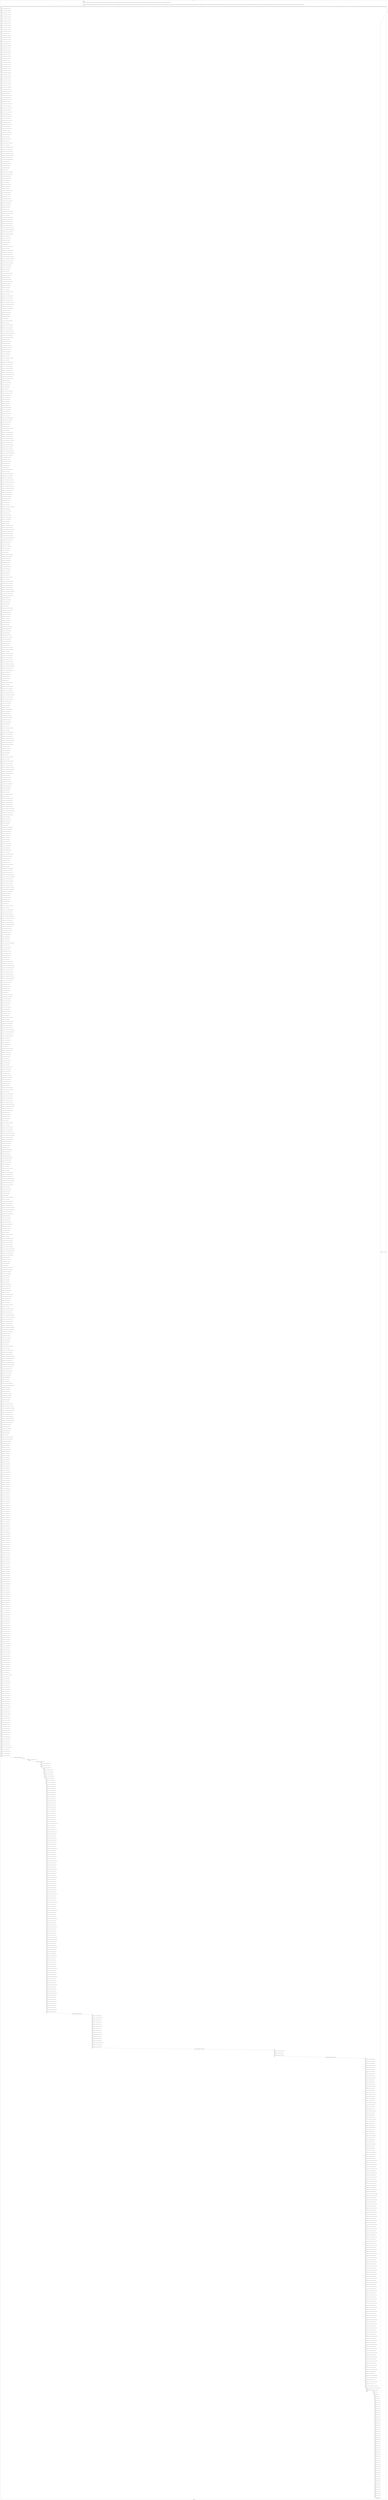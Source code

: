digraph G {
label="Btor2XCFA";
subgraph cluster_0 {
label="main";
main_init[];
l1[];
l3[];
l4[];
l5[];
l6[];
l7[];
l8[];
l9[];
l10[];
l11[];
l12[];
l13[];
l14[];
l15[];
l16[];
l17[];
l18[];
l19[];
l20[];
l21[];
l22[];
l23[];
l24[];
l25[];
l26[];
l27[];
l28[];
l29[];
l30[];
l31[];
l32[];
l33[];
l34[];
l35[];
l36[];
l37[];
l38[];
l39[];
l40[];
l41[];
l42[];
l43[];
l44[];
l45[];
l46[];
l47[];
l48[];
l49[];
l50[];
l51[];
l52[];
l53[];
l54[];
l55[];
l56[];
l57[];
l58[];
l59[];
l60[];
l61[];
l62[];
l63[];
l64[];
l65[];
l66[];
l67[];
l68[];
l69[];
l70[];
l71[];
l72[];
l73[];
l74[];
l75[];
l76[];
l77[];
l78[];
l79[];
l80[];
l81[];
l82[];
l83[];
l84[];
l85[];
l86[];
l87[];
l88[];
l89[];
l90[];
l91[];
l92[];
l93[];
l94[];
l95[];
l96[];
l97[];
l98[];
l99[];
l100[];
l101[];
l102[];
l103[];
l104[];
l105[];
l106[];
l107[];
l108[];
l109[];
l110[];
l111[];
l112[];
l113[];
l114[];
l115[];
l116[];
l117[];
l118[];
l119[];
l120[];
l121[];
l122[];
l123[];
l124[];
l125[];
l126[];
l127[];
l128[];
l129[];
l130[];
l131[];
l132[];
l133[];
l134[];
l135[];
l136[];
l137[];
l138[];
l139[];
l140[];
l141[];
l142[];
l143[];
l144[];
l145[];
l146[];
l147[];
l148[];
l149[];
l150[];
l151[];
l152[];
l153[];
l154[];
l155[];
l156[];
l157[];
l158[];
l159[];
l160[];
l161[];
l162[];
l163[];
l164[];
l165[];
l166[];
l167[];
l168[];
l169[];
l170[];
l171[];
l172[];
l173[];
l174[];
l175[];
l176[];
l177[];
l178[];
l179[];
l180[];
l181[];
l182[];
l183[];
l184[];
l185[];
l186[];
l187[];
l188[];
l189[];
l190[];
l191[];
l192[];
l193[];
l194[];
l195[];
l196[];
l197[];
l198[];
l199[];
l200[];
l201[];
l202[];
l203[];
l204[];
l205[];
l206[];
l207[];
l208[];
l209[];
l210[];
l211[];
l212[];
l213[];
l214[];
l215[];
l216[];
l217[];
l218[];
l219[];
l220[];
l221[];
l222[];
l223[];
l224[];
l225[];
l226[];
l227[];
l228[];
l229[];
l230[];
l231[];
l232[];
l233[];
l234[];
l235[];
l236[];
l237[];
l238[];
l239[];
l240[];
l241[];
l242[];
l243[];
l244[];
l245[];
l246[];
l247[];
l248[];
l249[];
l250[];
l251[];
l252[];
l253[];
l254[];
l255[];
l256[];
l257[];
l258[];
l259[];
l260[];
l261[];
l262[];
l263[];
l264[];
l265[];
l266[];
l267[];
l268[];
l269[];
l270[];
l271[];
l272[];
l273[];
l274[];
l275[];
l276[];
l277[];
l278[];
l279[];
l280[];
l281[];
l282[];
l283[];
l284[];
l285[];
l286[];
l287[];
l288[];
l289[];
l290[];
l291[];
l292[];
l293[];
l294[];
l295[];
l296[];
l297[];
l298[];
l299[];
l300[];
l301[];
l302[];
l303[];
l304[];
l305[];
l306[];
l307[];
l308[];
l309[];
l310[];
l311[];
l312[];
l313[];
l314[];
l315[];
l316[];
l317[];
l318[];
l319[];
l320[];
l321[];
l322[];
l323[];
l324[];
l325[];
l326[];
l327[];
l328[];
l329[];
l330[];
l331[];
l332[];
l333[];
l334[];
l335[];
l336[];
l337[];
l338[];
l339[];
l340[];
l341[];
l342[];
l343[];
l344[];
l345[];
l346[];
l347[];
l348[];
l349[];
l350[];
l351[];
l352[];
l353[];
l354[];
l355[];
l356[];
l357[];
l358[];
l359[];
l360[];
l361[];
l362[];
l363[];
l364[];
l365[];
l366[];
l367[];
l368[];
l369[];
l370[];
l371[];
l372[];
l373[];
l374[];
l375[];
l376[];
l377[];
l378[];
l379[];
l380[];
l381[];
l382[];
l383[];
l384[];
l385[];
l386[];
l387[];
l388[];
l389[];
l390[];
l391[];
l392[];
l393[];
l394[];
l395[];
l396[];
l397[];
l398[];
l399[];
l400[];
l401[];
l402[];
l403[];
l404[];
l405[];
l406[];
l407[];
l408[];
l409[];
l410[];
l411[];
l412[];
l413[];
l414[];
l415[];
l416[];
l417[];
l418[];
l419[];
l420[];
l421[];
l422[];
l423[];
l424[];
l425[];
l426[];
l427[];
l428[];
l429[];
l430[];
l431[];
l432[];
l433[];
l434[];
l435[];
l436[];
l437[];
l438[];
l439[];
l440[];
l441[];
l442[];
l443[];
l444[];
l445[];
l446[];
l447[];
l448[];
l449[];
l450[];
l451[];
l452[];
l453[];
l454[];
l455[];
l456[];
l457[];
l458[];
l459[];
l460[];
l461[];
l462[];
l463[];
l464[];
l465[];
l466[];
l467[];
l468[];
l469[];
l470[];
l471[];
l472[];
l473[];
l474[];
l475[];
l476[];
l477[];
l478[];
l479[];
l480[];
l481[];
l482[];
l483[];
l484[];
l485[];
l486[];
l487[];
l488[];
l489[];
l490[];
l491[];
l492[];
l493[];
l494[];
l495[];
l496[];
l497[];
l498[];
l499[];
l500[];
l501[];
l502[];
l503[];
l504[];
l505[];
l506[];
l507[];
l508[];
l509[];
l510[];
l511[];
l512[];
l513[];
l514[];
l515[];
l516[];
l517[];
l518[];
l519[];
l520[];
l521[];
l522[];
l523[];
l524[];
l525[];
l526[];
l527[];
l528[];
l529[];
l530[];
l531[];
l532[];
l533[];
l534[];
l535[];
l536[];
l537[];
l538[];
l539[];
l540[];
l541[];
l542[];
l543[];
l544[];
l545[];
l546[];
l547[];
l548[];
l549[];
l550[];
l551[];
l552[];
l553[];
l554[];
l555[];
l556[];
l557[];
l558[];
l559[];
l560[];
l561[];
l562[];
l563[];
l564[];
l565[];
l566[];
l567[];
l568[];
l569[];
l570[];
l571[];
l572[];
l573[];
l574[];
l575[];
l576[];
l577[];
l578[];
l579[];
l580[];
l581[];
l582[];
l583[];
l584[];
l585[];
l586[];
l587[];
l588[];
l589[];
l590[];
l591[];
l592[];
l593[];
l594[];
l595[];
l596[];
l597[];
l598[];
l599[];
l600[];
l601[];
l602[];
l603[];
l604[];
l605[];
l606[];
l607[];
l608[];
l609[];
l610[];
l611[];
l612[];
l613[];
l614[];
l615[];
l616[];
l617[];
l618[];
l619[];
l620[];
l621[];
l622[];
l623[];
l624[];
l625[];
l626[];
l627[];
l628[];
l629[];
l630[];
l631[];
l632[];
l633[];
l634[];
l635[];
l636[];
l637[];
l638[];
l639[];
l640[];
l641[];
l642[];
l643[];
l644[];
l645[];
l646[];
l647[];
l648[];
l649[];
l650[];
l651[];
l652[];
l653[];
l654[];
l655[];
l656[];
l657[];
l658[];
l659[];
l660[];
l661[];
l662[];
l663[];
l664[];
l665[];
l666[];
l667[];
l668[];
l669[];
l670[];
l671[];
l672[];
l673[];
l674[];
l675[];
l676[];
l677[];
l678[];
l679[];
l680[];
l681[];
l682[];
l683[];
l684[];
l685[];
l686[];
l687[];
l688[];
l689[];
l690[];
l691[];
l692[];
l693[];
l694[];
l695[];
l696[];
l697[];
l698[];
l699[];
l700[];
l701[];
l702[];
l703[];
l704[];
l705[];
l706[];
l707[];
l708[];
l709[];
l710[];
l711[];
l712[];
l713[];
l714[];
l715[];
l716[];
l717[];
l718[];
l719[];
l720[];
l721[];
l722[];
l723[];
l724[];
l725[];
l726[];
l727[];
l728[];
l729[];
l730[];
l731[];
l732[];
l733[];
l734[];
l735[];
l736[];
l737[];
l738[];
l739[];
l740[];
l741[];
l742[];
l743[];
l744[];
l745[];
l746[];
l747[];
l748[];
l749[];
l750[];
l751[];
l752[];
l753[];
l754[];
l755[];
l756[];
l757[];
l758[];
l759[];
l760[];
l761[];
l762[];
l763[];
l764[];
l765[];
l766[];
l767[];
l768[];
l769[];
l770[];
l771[];
l772[];
l773[];
l774[];
l775[];
l776[];
l777[];
l778[];
l779[];
l780[];
l781[];
l782[];
l783[];
l784[];
l785[];
l786[];
l787[];
l788[];
l789[];
l790[];
l791[];
l792[];
l793[];
l794[];
l795[];
l796[];
l797[];
l798[];
l799[];
l800[];
l801[];
l802[];
l803[];
l804[];
l805[];
l806[];
l807[];
l808[];
l809[];
l810[];
l811[];
l812[];
l813[];
l814[];
l815[];
l816[];
l817[];
l818[];
l819[];
l820[];
l821[];
l822[];
l823[];
l824[];
l825[];
l826[];
l827[];
l828[];
l829[];
l830[];
l831[];
l832[];
l833[];
l834[];
l835[];
l836[];
l837[];
l838[];
l839[];
l840[];
l841[];
l842[];
l843[];
l844[];
l845[];
l846[];
l847[];
l848[];
l849[];
l850[];
l851[];
l852[];
l853[];
l854[];
l855[];
l856[];
l857[];
l858[];
l859[];
l860[];
l861[];
l862[];
l863[];
l864[];
l865[];
l866[];
l867[];
l868[];
l869[];
l870[];
l871[];
l872[];
l873[];
l874[];
l875[];
l876[];
l877[];
l878[];
l879[];
l880[];
l881[];
l882[];
l883[];
l884[];
l885[];
l886[];
l887[];
l888[];
l889[];
l890[];
l891[];
l892[];
l893[];
l894[];
l895[];
l896[];
l897[];
l898[];
l899[];
l900[];
l901[];
l902[];
l903[];
l904[];
l905[];
l906[];
l907[];
l908[];
l909[];
l910[];
l911[];
l912[];
l913[];
l914[];
l915[];
l916[];
l917[];
l918[];
l919[];
l920[];
l921[];
l922[];
l923[];
l924[];
l925[];
l926[];
l927[];
l928[];
l929[];
l930[];
l931[];
l932[];
l933[];
l934[];
l935[];
l936[];
l937[];
l938[];
l939[];
l940[];
l941[];
l942[];
l943[];
l944[];
l945[];
l946[];
l947[];
l948[];
l949[];
l950[];
l951[];
l952[];
l953[];
l954[];
l955[];
l956[];
l957[];
l958[];
l959[];
l960[];
l961[];
l962[];
l963[];
l964[];
l965[];
l966[];
l967[];
l968[];
l969[];
l970[];
l971[];
l972[];
l973[];
l974[];
l975[];
l976[];
l977[];
l978[];
l979[];
l980[];
l981[];
l982[];
l983[];
l984[];
l985[];
l986[];
l987[];
l988[];
l989[];
l990[];
l991[];
l992[];
l993[];
l994[];
l995[];
l996[];
l997[];
l998[];
l999[];
l1000[];
l1001[];
l1002[];
l1003[];
l1004[];
l1005[];
l1006[];
l1007[];
l1008[];
l1009[];
l1010[];
l1011[];
l1012[];
l1013[];
l1014[];
l1015[];
l1016[];
l1017[];
l1018[];
l1019[];
l1020[];
l1021[];
l1022[];
l1023[];
l1024[];
l1025[];
l1026[];
l1027[];
l1028[];
l1029[];
l1030[];
l1031[];
l1032[];
l1033[];
l1034[];
l1035[];
l1036[];
l1037[];
l1038[];
l1039[];
l1040[];
l1041[];
l1042[];
l1043[];
l1044[];
l1045[];
l1046[];
l1047[];
l1048[];
l1049[];
l1050[];
l1051[];
l1052[];
l1053[];
l1054[];
l1055[];
l1056[];
l1057[];
l1058[];
l1059[];
l1060[];
l1061[];
l1062[];
l1063[];
l1064[];
l1065[];
l1066[];
l1067[];
l1068[];
l1069[];
l1070[];
l1071[];
l1072[];
l1073[];
l1074[];
l1075[];
l1076[];
l1077[];
l1078[];
l1079[];
l1080[];
l1081[];
l1082[];
l1083[];
l1084[];
l1085[];
l1086[];
l1087[];
l1088[];
l1089[];
l1090[];
l1091[];
l1092[];
l1093[];
l1094[];
l1095[];
l1096[];
l1097[];
l1098[];
l1099[];
l1100[];
l1101[];
l1102[];
l1103[];
l1104[];
l1105[];
l1106[];
l1107[];
l1108[];
l1109[];
l1110[];
l1111[];
l1112[];
l1113[];
l1114[];
l1115[];
l1116[];
l1117[];
l1118[];
l1119[];
l1120[];
l1121[];
l1122[];
l1123[];
l1124[];
l1125[];
l1126[];
l1127[];
l1128[];
l1129[];
l1130[];
l1131[];
l1132[];
l1133[];
l1134[];
l1135[];
l1136[];
l1137[];
l1138[];
l1139[];
l1140[];
l1141[];
l1142[];
l1143[];
l1144[];
l1145[];
l1146[];
l1147[];
l1148[];
l1149[];
l1150[];
l1151[];
l1152[];
l1153[];
l1154[];
l1155[];
l1156[];
main_error[];
l1157[];
l1158[];
l1159[];
l1160[];
l1161[];
l1162[];
l1163[];
l1164[];
l1165[];
l1166[];
l1167[];
l1168[];
l1169[];
l1170[];
l1171[];
l1172[];
l1173[];
l1174[];
l1175[];
l1176[];
l1177[];
l1178[];
l1179[];
l1180[];
l1181[];
l1182[];
l1183[];
l1184[];
l1185[];
l1186[];
l1187[];
l1188[];
l1189[];
l1190[];
l1191[];
l1192[];
l1193[];
l1194[];
l1195[];
l1196[];
l1197[];
l1198[];
l1199[];
l1200[];
l1201[];
l1202[];
l1203[];
l1204[];
l1205[];
l1206[];
l1207[];
l1208[];
l1209[];
main_init -> l1 [label="[(assign const_5 #b00000000),(assign const_30 #b0),(assign const_151 #b00000000),(assign const_280 #b1),(assign const_286 #b00000000000000000000000000000011),(assign const_287 #b000000000000000000000000),(assign const_292 #b00000001),(assign const_302 #b00000011),(assign const_303 #b00000000000000000000000000000001),(assign const_496 #b00000000000000000000000000000000),(assign const_958 #b00000010),(assign const_971 #b00000000000000000000000000000010)] "];
l3 -> l4 [label="[(havoc input_178),(havoc input_180),(havoc input_182),(havoc input_184),(havoc input_186),(havoc input_188),(havoc input_190),(havoc input_192),(havoc input_194),(havoc input_196),(havoc input_198),(havoc input_200),(havoc input_202),(havoc input_204),(havoc input_206),(havoc input_208),(havoc input_210),(havoc input_212),(havoc input_214),(havoc input_216),(havoc input_218),(havoc input_220),(havoc input_222),(havoc input_224),(havoc input_226),(havoc input_228),(havoc input_230),(havoc input_232),(havoc input_234),(havoc input_236),(havoc input_238),(havoc input_240),(havoc input_242),(havoc input_244),(havoc input_246),(havoc input_248),(havoc input_250),(havoc input_252),(havoc input_254),(havoc input_256),(havoc input_258),(havoc input_260),(havoc input_262),(havoc input_264),(havoc input_266),(havoc input_268),(havoc input_270),(havoc input_272),(havoc input_274),(havoc input_276),(havoc input_278),(havoc input_282),(havoc input_284),(havoc input_301),(havoc input_312),(havoc input_315),(havoc input_321),(havoc input_327),(havoc input_344),(havoc input_359),(havoc input_364),(havoc input_370),(havoc input_384),(havoc input_399),(havoc input_405),(havoc input_421),(havoc input_429),(havoc input_436),(havoc input_443),(havoc input_463),(havoc input_482),(havoc input_489),(havoc input_494),(havoc input_509),(havoc input_518),(havoc input_521),(havoc input_524),(havoc input_539),(havoc input_548),(havoc input_551),(havoc input_557),(havoc input_563),(havoc input_580),(havoc input_595),(havoc input_600),(havoc input_606),(havoc input_620),(havoc input_635),(havoc input_641),(havoc input_657),(havoc input_665),(havoc input_672),(havoc input_679),(havoc input_699),(havoc input_718),(havoc input_725),(havoc input_730),(havoc input_746),(havoc input_755),(havoc input_758),(havoc input_761),(havoc input_776),(havoc input_785),(havoc input_788),(havoc input_794),(havoc input_800),(havoc input_817),(havoc input_832),(havoc input_837),(havoc input_843),(havoc input_857),(havoc input_872),(havoc input_878),(havoc input_894),(havoc input_902),(havoc input_909),(havoc input_916),(havoc input_936),(havoc input_955),(havoc input_964),(havoc input_969),(havoc input_986),(havoc input_995)] "];
l4 -> l5 [label="[(assign binary_113 (bvand state_31 (bvnot state_33)))] "];
l5 -> l6 [label="[(assign binary_114 (bvand binary_113 (bvnot state_35)))] "];
l6 -> l7 [label="[(assign binary_115 (bvand binary_114 (bvnot state_37)))] "];
l7 -> l8 [label="[(assign binary_116 (bvand binary_115 (bvnot state_39)))] "];
l8 -> l9 [label="[(assign binary_117 (bvand binary_116 (bvnot state_41)))] "];
l9 -> l10 [label="[(assign binary_118 (bvand binary_117 (bvnot state_43)))] "];
l10 -> l11 [label="[(assign binary_119 (bvand binary_118 (bvnot state_45)))] "];
l11 -> l12 [label="[(assign binary_120 (bvand binary_119 (bvnot state_47)))] "];
l12 -> l13 [label="[(assign binary_121 (bvand binary_120 (bvnot state_49)))] "];
l13 -> l14 [label="[(assign binary_122 (bvand binary_121 (bvnot state_51)))] "];
l14 -> l15 [label="[(assign binary_123 (bvand binary_122 (bvnot state_53)))] "];
l15 -> l16 [label="[(assign binary_124 (bvand binary_123 (bvnot state_55)))] "];
l16 -> l17 [label="[(assign binary_125 (bvand binary_124 state_57))] "];
l17 -> l18 [label="[(assign binary_126 (bvand binary_125 (bvnot state_59)))] "];
l18 -> l19 [label="[(assign binary_127 (bvand binary_126 (bvnot state_61)))] "];
l19 -> l20 [label="[(assign binary_128 (bvand binary_127 (bvnot state_63)))] "];
l20 -> l21 [label="[(assign binary_129 (bvand binary_128 (bvnot state_65)))] "];
l21 -> l22 [label="[(assign binary_130 (bvand binary_129 (bvnot state_67)))] "];
l22 -> l23 [label="[(assign binary_131 (bvand binary_130 (bvnot state_69)))] "];
l23 -> l24 [label="[(assign binary_132 (bvand binary_131 (bvnot state_71)))] "];
l24 -> l25 [label="[(assign binary_133 (bvand binary_132 (bvnot state_73)))] "];
l25 -> l26 [label="[(assign binary_134 (bvand binary_133 (bvnot state_75)))] "];
l26 -> l27 [label="[(assign binary_135 (bvand binary_134 (bvnot state_77)))] "];
l27 -> l28 [label="[(assign binary_136 (bvand binary_135 (bvnot state_79)))] "];
l28 -> l29 [label="[(assign binary_137 (bvand binary_136 (bvnot state_81)))] "];
l29 -> l30 [label="[(assign binary_138 (bvand binary_137 state_83))] "];
l30 -> l31 [label="[(assign binary_139 (bvand binary_138 (bvnot state_85)))] "];
l31 -> l32 [label="[(assign binary_140 (bvand binary_139 (bvnot state_87)))] "];
l32 -> l33 [label="[(assign binary_141 (bvand binary_140 (bvnot state_89)))] "];
l33 -> l34 [label="[(assign binary_142 (bvand binary_141 (bvnot state_91)))] "];
l34 -> l35 [label="[(assign binary_143 (bvand binary_142 (bvnot state_93)))] "];
l35 -> l36 [label="[(assign binary_144 (bvand binary_143 (bvnot state_95)))] "];
l36 -> l37 [label="[(assign binary_145 (bvand binary_144 (bvnot state_97)))] "];
l37 -> l38 [label="[(assign binary_146 (bvand binary_145 (bvnot state_99)))] "];
l38 -> l39 [label="[(assign binary_147 (bvand binary_146 (bvnot state_101)))] "];
l39 -> l40 [label="[(assign binary_148 (bvand binary_147 (bvnot state_103)))] "];
l40 -> l41 [label="[(assign binary_149 (bvand binary_148 (bvnot state_105)))] "];
l41 -> l42 [label="[(assign binary_150 (bvand binary_149 (bvnot state_107)))] "];
l42 -> l43 [label="[(assign comparison_152 (ite (= const_151 state_6) #b1 #b0))] "];
l43 -> l44 [label="[(assign binary_153 (bvand binary_150 comparison_152))] "];
l44 -> l45 [label="[(assign comparison_154 (ite (= const_151 state_8) #b1 #b0))] "];
l45 -> l46 [label="[(assign binary_155 (bvand binary_153 comparison_154))] "];
l46 -> l47 [label="[(assign comparison_156 (ite (= const_151 state_10) #b1 #b0))] "];
l47 -> l48 [label="[(assign binary_157 (bvand binary_155 comparison_156))] "];
l48 -> l49 [label="[(assign comparison_158 (ite (= const_151 state_12) #b1 #b0))] "];
l49 -> l50 [label="[(assign binary_159 (bvand binary_157 comparison_158))] "];
l50 -> l51 [label="[(assign comparison_160 (ite (= const_151 state_14) #b1 #b0))] "];
l51 -> l52 [label="[(assign binary_161 (bvand binary_159 comparison_160))] "];
l52 -> l53 [label="[(assign comparison_162 (ite (= const_151 state_16) #b1 #b0))] "];
l53 -> l54 [label="[(assign binary_163 (bvand binary_161 comparison_162))] "];
l54 -> l55 [label="[(assign comparison_164 (ite (= const_151 state_18) #b1 #b0))] "];
l55 -> l56 [label="[(assign binary_165 (bvand binary_163 comparison_164))] "];
l56 -> l57 [label="[(assign comparison_166 (ite (= const_151 state_20) #b1 #b0))] "];
l57 -> l58 [label="[(assign binary_167 (bvand binary_165 comparison_166))] "];
l58 -> l59 [label="[(assign comparison_168 (ite (= const_151 state_22) #b1 #b0))] "];
l59 -> l60 [label="[(assign binary_169 (bvand binary_167 comparison_168))] "];
l60 -> l61 [label="[(assign comparison_170 (ite (= const_151 state_24) #b1 #b0))] "];
l61 -> l62 [label="[(assign binary_171 (bvand binary_169 comparison_170))] "];
l62 -> l63 [label="[(assign comparison_172 (ite (= const_151 state_26) #b1 #b0))] "];
l63 -> l64 [label="[(assign binary_173 (bvand binary_171 comparison_172))] "];
l64 -> l65 [label="[(assign comparison_174 (ite (= const_151 state_28) #b1 #b0))] "];
l65 -> l66 [label="[(assign binary_175 (bvand binary_173 comparison_174))] "];
l66 -> l67 [label="[(assign binary_176 (bvand state_111 binary_175))] "];
l67 -> l68 [label="[(assign binary_283 (bvor input_202 (bvnot input_282)))] "];
l68 -> l69 [label="[(assign binary_285 (bvor input_204 input_282))] "];
l69 -> l70 [label="[(assign ternary_288 (ite (= input_282 #b1) const_151 input_196))] "];
l70 -> l71 [label="[(assign binary_289 (++ const_287 ternary_288))] "];
l71 -> l72 [label="[(assign comparison_290 (ite (bvule const_286 binary_289) #b1 #b0))] "];
l72 -> l73 [label="[(assign comparison_291 (ite (= const_151 ternary_288) #b1 #b0))] "];
l73 -> l74 [label="[(assign comparison_293 (ite (= const_292 ternary_288) #b1 #b0))] "];
l74 -> l75 [label="[(assign ternary_294 (ite (= comparison_293 #b1) input_192 input_194))] "];
l75 -> l76 [label="[(assign ternary_295 (ite (= comparison_291 #b1) input_190 ternary_294))] "];
l76 -> l77 [label="[(assign comparison_296 (ite (= const_151 ternary_295) #b1 #b0))] "];
l77 -> l78 [label="[(assign binary_297 (bvand (bvnot comparison_290) comparison_296))] "];
l78 -> l79 [label="[(assign binary_298 (bvand binary_285 binary_297))] "];
l79 -> l80 [label="[(assign binary_299 (bvor (bvnot input_284) binary_298))] "];
l80 -> l81 [label="[(assign binary_300 (bvand binary_283 binary_299))] "];
l81 -> l82 [label="[(assign binary_304 (bvadd const_303 binary_289))] "];
l82 -> l83 [label="[(assign slice_305 (extract binary_304 0 8))] "];
l83 -> l84 [label="[(assign ternary_306 (ite (= input_284 #b1) slice_305 ternary_288))] "];
l84 -> l85 [label="[(assign comparison_307 (ite (= const_302 ternary_306) #b1 #b0))] "];
l85 -> l86 [label="[(assign binary_308 (bvand binary_285 comparison_307))] "];
l86 -> l87 [label="[(assign binary_309 (bvor (bvnot input_301) binary_308))] "];
l87 -> l88 [label="[(assign binary_310 (bvand binary_300 binary_309))] "];
l88 -> l89 [label="[(assign binary_311 (bvor input_206 input_301))] "];
l89 -> l90 [label="[(assign binary_313 (bvor binary_311 (bvnot input_312)))] "];
l90 -> l91 [label="[(assign binary_314 (bvand binary_310 binary_313))] "];
l91 -> l92 [label="[(assign binary_316 (bvor input_208 input_312))] "];
l92 -> l93 [label="[(assign comparison_317 (ite (= const_292 input_190) #b1 #b0))] "];
l93 -> l94 [label="[(assign binary_318 (bvand binary_316 comparison_317))] "];
l94 -> l95 [label="[(assign binary_319 (bvor (bvnot input_315) binary_318))] "];
l95 -> l96 [label="[(assign binary_320 (bvand binary_314 binary_319))] "];
l96 -> l97 [label="[(assign binary_322 (bvand binary_316 (bvnot input_315)))] "];
l97 -> l98 [label="[(assign comparison_323 (ite (= const_151 input_190) #b1 #b0))] "];
l98 -> l99 [label="[(assign binary_324 (bvand binary_322 comparison_323))] "];
l99 -> l100 [label="[(assign binary_325 (bvor (bvnot input_321) binary_324))] "];
l100 -> l101 [label="[(assign binary_326 (bvand binary_320 binary_325))] "];
l101 -> l102 [label="[(assign binary_328 (bvor input_210 input_321))] "];
l102 -> l103 [label="[(assign ternary_329 (ite (= input_315 #b1) const_151 ternary_306))] "];
l103 -> l104 [label="[(assign ternary_330 (ite (= input_321 #b1) const_151 ternary_329))] "];
l104 -> l105 [label="[(assign binary_331 (++ const_287 ternary_330))] "];
l105 -> l106 [label="[(assign comparison_332 (ite (bvule const_286 binary_331) #b1 #b0))] "];
l106 -> l107 [label="[(assign comparison_333 (ite (= const_151 ternary_330) #b1 #b0))] "];
l107 -> l108 [label="[(assign ternary_334 (ite (= input_282 #b1) const_292 input_178))] "];
l108 -> l109 [label="[(assign ternary_335 (ite (= input_312 #b1) const_151 ternary_334))] "];
l109 -> l110 [label="[(assign comparison_336 (ite (= const_292 ternary_330) #b1 #b0))] "];
l110 -> l111 [label="[(assign ternary_337 (ite (= comparison_336 #b1) input_180 input_182))] "];
l111 -> l112 [label="[(assign ternary_338 (ite (= comparison_333 #b1) ternary_335 ternary_337))] "];
l112 -> l113 [label="[(assign comparison_339 (ite (= const_151 ternary_338) #b1 #b0))] "];
l113 -> l114 [label="[(assign binary_340 (bvand (bvnot comparison_332) comparison_339))] "];
l114 -> l115 [label="[(assign binary_341 (bvand binary_328 binary_340))] "];
l115 -> l116 [label="[(assign binary_342 (bvor (bvnot input_327) binary_341))] "];
l116 -> l117 [label="[(assign binary_343 (bvand binary_326 binary_342))] "];
l117 -> l118 [label="[(assign binary_345 (bvadd const_303 binary_331))] "];
l118 -> l119 [label="[(assign slice_346 (extract binary_345 0 8))] "];
l119 -> l120 [label="[(assign ternary_347 (ite (= input_327 #b1) slice_346 ternary_330))] "];
l120 -> l121 [label="[(assign binary_348 (++ const_287 ternary_347))] "];
l121 -> l122 [label="[(assign comparison_349 (ite (bvule const_286 binary_348) #b1 #b0))] "];
l122 -> l123 [label="[(assign comparison_350 (ite (= const_151 ternary_347) #b1 #b0))] "];
l123 -> l124 [label="[(assign comparison_351 (ite (= const_292 ternary_347) #b1 #b0))] "];
l124 -> l125 [label="[(assign ternary_352 (ite (= comparison_351 #b1) input_180 input_182))] "];
l125 -> l126 [label="[(assign ternary_353 (ite (= comparison_350 #b1) ternary_335 ternary_352))] "];
l126 -> l127 [label="[(assign comparison_354 (ite (= const_151 ternary_353) #b1 #b0))] "];
l127 -> l128 [label="[(assign binary_355 (bvand (bvnot comparison_349) comparison_354))] "];
l128 -> l129 [label="[(assign binary_356 (bvand binary_328 (bvnot binary_355)))] "];
l129 -> l130 [label="[(assign binary_357 (bvor (bvnot input_344) binary_356))] "];
l130 -> l131 [label="[(assign binary_358 (bvand binary_343 binary_357))] "];
l131 -> l132 [label="[(assign binary_360 (bvor input_212 input_344))] "];
l132 -> l133 [label="[(assign binary_361 (bvand (bvnot comparison_349) binary_360))] "];
l133 -> l134 [label="[(assign binary_362 (bvor (bvnot input_359) binary_361))] "];
l134 -> l135 [label="[(assign binary_363 (bvand binary_358 binary_362))] "];
l135 -> l136 [label="[(assign binary_365 (bvand binary_360 (bvnot input_359)))] "];
l136 -> l137 [label="[(assign comparison_366 (ite (= const_302 ternary_347) #b1 #b0))] "];
l137 -> l138 [label="[(assign binary_367 (bvand binary_365 comparison_366))] "];
l138 -> l139 [label="[(assign binary_368 (bvor (bvnot input_364) binary_367))] "];
l139 -> l140 [label="[(assign binary_369 (bvand binary_363 binary_368))] "];
l140 -> l141 [label="[(assign binary_371 (bvor input_214 input_364))] "];
l141 -> l142 [label="[(assign ternary_372 (ite (= input_364 #b1) const_151 ternary_347))] "];
l142 -> l143 [label="[(assign binary_373 (++ const_287 ternary_372))] "];
l143 -> l144 [label="[(assign comparison_374 (ite (bvule const_286 binary_373) #b1 #b0))] "];
l144 -> l145 [label="[(assign comparison_375 (ite (= const_151 ternary_372) #b1 #b0))] "];
l145 -> l146 [label="[(assign comparison_376 (ite (= const_292 ternary_372) #b1 #b0))] "];
l146 -> l147 [label="[(assign ternary_377 (ite (= comparison_376 #b1) input_180 input_182))] "];
l147 -> l148 [label="[(assign ternary_378 (ite (= comparison_375 #b1) ternary_335 ternary_377))] "];
l148 -> l149 [label="[(assign comparison_379 (ite (= const_151 ternary_378) #b1 #b0))] "];
l149 -> l150 [label="[(assign binary_380 (bvand (bvnot comparison_374) comparison_379))] "];
l150 -> l151 [label="[(assign binary_381 (bvand binary_371 binary_380))] "];
l151 -> l152 [label="[(assign binary_382 (bvor (bvnot input_370) binary_381))] "];
l152 -> l153 [label="[(assign binary_383 (bvand binary_369 binary_382))] "];
l153 -> l154 [label="[(assign binary_385 (bvadd const_303 binary_373))] "];
l154 -> l155 [label="[(assign slice_386 (extract binary_385 0 8))] "];
l155 -> l156 [label="[(assign ternary_387 (ite (= input_370 #b1) slice_386 ternary_372))] "];
l156 -> l157 [label="[(assign binary_388 (++ const_287 ternary_387))] "];
l157 -> l158 [label="[(assign comparison_389 (ite (bvule const_286 binary_388) #b1 #b0))] "];
l158 -> l159 [label="[(assign comparison_390 (ite (= const_151 ternary_387) #b1 #b0))] "];
l159 -> l160 [label="[(assign comparison_391 (ite (= const_292 ternary_387) #b1 #b0))] "];
l160 -> l161 [label="[(assign ternary_392 (ite (= comparison_391 #b1) input_180 input_182))] "];
l161 -> l162 [label="[(assign ternary_393 (ite (= comparison_390 #b1) ternary_335 ternary_392))] "];
l162 -> l163 [label="[(assign comparison_394 (ite (= const_292 ternary_393) #b1 #b0))] "];
l163 -> l164 [label="[(assign binary_395 (bvand (bvnot comparison_389) comparison_394))] "];
l164 -> l165 [label="[(assign binary_396 (bvand binary_371 binary_395))] "];
l165 -> l166 [label="[(assign binary_397 (bvor (bvnot input_384) binary_396))] "];
l166 -> l167 [label="[(assign binary_398 (bvand binary_383 binary_397))] "];
l167 -> l168 [label="[(assign binary_400 (bvand binary_371 (bvnot input_384)))] "];
l168 -> l169 [label="[(assign comparison_401 (ite (= const_302 ternary_387) #b1 #b0))] "];
l169 -> l170 [label="[(assign binary_402 (bvand binary_400 comparison_401))] "];
l170 -> l171 [label="[(assign binary_403 (bvor (bvnot input_399) binary_402))] "];
l171 -> l172 [label="[(assign binary_404 (bvand binary_398 binary_403))] "];
l172 -> l173 [label="[(assign binary_406 (bvor input_216 input_399))] "];
l173 -> l174 [label="[(assign ternary_407 (ite (= input_399 #b1) const_151 ternary_387))] "];
l174 -> l175 [label="[(assign binary_408 (++ const_287 ternary_407))] "];
l175 -> l176 [label="[(assign comparison_409 (ite (bvule const_286 binary_408) #b1 #b0))] "];
l176 -> l177 [label="[(assign comparison_410 (ite (= const_151 ternary_407) #b1 #b0))] "];
l177 -> l178 [label="[(assign ternary_411 (ite (= input_312 #b1) const_292 input_184))] "];
l178 -> l179 [label="[(assign ternary_412 (ite (= input_399 #b1) const_151 ternary_411))] "];
l179 -> l180 [label="[(assign comparison_413 (ite (= const_292 ternary_407) #b1 #b0))] "];
l180 -> l181 [label="[(assign ternary_414 (ite (= comparison_413 #b1) input_186 input_188))] "];
l181 -> l182 [label="[(assign ternary_415 (ite (= comparison_410 #b1) ternary_412 ternary_414))] "];
l182 -> l183 [label="[(assign comparison_416 (ite (= const_151 ternary_415) #b1 #b0))] "];
l183 -> l184 [label="[(assign binary_417 (bvand (bvnot comparison_409) comparison_416))] "];
l184 -> l185 [label="[(assign binary_418 (bvand binary_406 binary_417))] "];
l185 -> l186 [label="[(assign binary_419 (bvor (bvnot input_405) binary_418))] "];
l186 -> l187 [label="[(assign binary_420 (bvand binary_404 binary_419))] "];
l187 -> l188 [label="[(assign binary_422 (bvadd const_303 binary_408))] "];
l188 -> l189 [label="[(assign slice_423 (extract binary_422 0 8))] "];
l189 -> l190 [label="[(assign ternary_424 (ite (= input_405 #b1) slice_423 ternary_407))] "];
l190 -> l191 [label="[(assign comparison_425 (ite (= const_302 ternary_424) #b1 #b0))] "];
l191 -> l192 [label="[(assign binary_426 (bvand binary_406 comparison_425))] "];
l192 -> l193 [label="[(assign binary_427 (bvor (bvnot input_421) binary_426))] "];
l193 -> l194 [label="[(assign binary_428 (bvand binary_420 binary_427))] "];
l194 -> l195 [label="[(assign binary_430 (bvor input_218 input_359))] "];
l195 -> l196 [label="[(assign binary_431 (bvor binary_430 input_384))] "];
l196 -> l197 [label="[(assign binary_432 (bvor binary_431 input_421))] "];
l197 -> l198 [label="[(assign binary_433 (bvand comparison_425 binary_432))] "];
l198 -> l199 [label="[(assign binary_434 (bvor (bvnot input_429) binary_433))] "];
l199 -> l200 [label="[(assign binary_435 (bvand binary_428 binary_434))] "];
l200 -> l201 [label="[(assign binary_437 (bvand binary_432 (bvnot input_429)))] "];
l201 -> l202 [label="[(assign binary_438 (++ const_287 ternary_424))] "];
l202 -> l203 [label="[(assign comparison_439 (ite (bvule const_286 binary_438) #b1 #b0))] "];
l203 -> l204 [label="[(assign binary_440 (bvand binary_437 (bvnot comparison_439)))] "];
l204 -> l205 [label="[(assign binary_441 (bvor (bvnot input_436) binary_440))] "];
l205 -> l206 [label="[(assign binary_442 (bvand binary_435 binary_441))] "];
l206 -> l207 [label="[(assign binary_444 (bvor input_220 input_436))] "];
l207 -> l208 [label="[(assign ternary_445 (ite (= input_436 #b1) const_151 ternary_424))] "];
l208 -> l209 [label="[(assign binary_446 (++ const_287 ternary_445))] "];
l209 -> l210 [label="[(assign comparison_447 (ite (bvule const_286 binary_446) #b1 #b0))] "];
l210 -> l211 [label="[(assign comparison_448 (ite (= const_151 ternary_445) #b1 #b0))] "];
l211 -> l212 [label="[(assign comparison_449 (ite (= const_292 ternary_445) #b1 #b0))] "];
l212 -> l213 [label="[(assign ternary_450 (ite (= comparison_449 #b1) input_186 input_188))] "];
l213 -> l214 [label="[(assign ternary_451 (ite (= comparison_448 #b1) ternary_412 ternary_450))] "];
l214 -> l215 [label="[(assign comparison_452 (ite (= const_292 ternary_451) #b1 #b0))] "];
l215 -> l216 [label="[(assign binary_453 (bvand (bvnot comparison_447) comparison_452))] "];
l216 -> l217 [label="[(assign ternary_454 (ite (= input_364 #b1) const_292 input_190))] "];
l217 -> l218 [label="[(assign ternary_455 (ite (= input_384 #b1) const_151 ternary_454))] "];
l218 -> l219 [label="[(assign ternary_456 (ite (= comparison_449 #b1) input_192 input_194))] "];
l219 -> l220 [label="[(assign ternary_457 (ite (= comparison_448 #b1) ternary_455 ternary_456))] "];
l220 -> l221 [label="[(assign comparison_458 (ite (= const_151 ternary_457) #b1 #b0))] "];
l221 -> l222 [label="[(assign binary_459 (bvand binary_453 comparison_458))] "];
l222 -> l223 [label="[(assign binary_460 (bvand binary_444 binary_459))] "];
l223 -> l224 [label="[(assign binary_461 (bvor (bvnot input_443) binary_460))] "];
l224 -> l225 [label="[(assign binary_462 (bvand binary_442 binary_461))] "];
l225 -> l226 [label="[(assign binary_464 (bvadd const_303 binary_446))] "];
l226 -> l227 [label="[(assign slice_465 (extract binary_464 0 8))] "];
l227 -> l228 [label="[(assign ternary_466 (ite (= input_443 #b1) slice_465 ternary_445))] "];
l228 -> l229 [label="[(assign binary_467 (++ const_287 ternary_466))] "];
l229 -> l230 [label="[(assign comparison_468 (ite (bvule const_286 binary_467) #b1 #b0))] "];
l230 -> l231 [label="[(assign comparison_469 (ite (= const_151 ternary_466) #b1 #b0))] "];
l231 -> l232 [label="[(assign comparison_470 (ite (= const_292 ternary_466) #b1 #b0))] "];
l232 -> l233 [label="[(assign ternary_471 (ite (= comparison_470 #b1) input_186 input_188))] "];
l233 -> l234 [label="[(assign ternary_472 (ite (= comparison_469 #b1) ternary_412 ternary_471))] "];
l234 -> l235 [label="[(assign comparison_473 (ite (= const_292 ternary_472) #b1 #b0))] "];
l235 -> l236 [label="[(assign ternary_474 (ite (= comparison_470 #b1) input_192 input_194))] "];
l236 -> l237 [label="[(assign ternary_475 (ite (= comparison_469 #b1) ternary_455 ternary_474))] "];
l237 -> l238 [label="[(assign comparison_476 (ite (= const_151 ternary_475) #b1 #b0))] "];
l238 -> l239 [label="[(assign binary_477 (bvand comparison_473 comparison_476))] "];
l239 -> l240 [label="[(assign binary_478 (bvand (bvnot comparison_468) binary_477))] "];
l240 -> l241 [label="[(assign binary_479 (bvand binary_444 (bvnot binary_478)))] "];
l241 -> l242 [label="[(assign binary_480 (bvor (bvnot input_463) binary_479))] "];
l242 -> l243 [label="[(assign binary_481 (bvand binary_462 binary_480))] "];
l243 -> l244 [label="[(assign binary_483 (bvor input_222 input_429))] "];
l244 -> l245 [label="[(assign binary_484 (bvor binary_483 input_463))] "];
l245 -> l246 [label="[(assign binary_485 (bvand (bvnot comparison_469) (bvnot comparison_468)))] "];
l246 -> l247 [label="[(assign binary_486 (bvand binary_484 binary_485))] "];
l247 -> l248 [label="[(assign binary_487 (bvor (bvnot input_482) binary_486))] "];
l248 -> l249 [label="[(assign binary_488 (bvand binary_481 binary_487))] "];
l249 -> l250 [label="[(assign binary_490 (bvand binary_484 (bvnot input_482)))] "];
l250 -> l251 [label="[(assign binary_491 (bvand (bvnot binary_485) binary_490))] "];
l251 -> l252 [label="[(assign binary_492 (bvor (bvnot input_489) binary_491))] "];
l252 -> l253 [label="[(assign binary_493 (bvand binary_488 binary_492))] "];
l253 -> l254 [label="[(assign binary_495 (bvor input_224 input_315))] "];
l254 -> l255 [label="[(assign comparison_497 (ite (bvule const_496 binary_467) #b1 #b0))] "];
l255 -> l256 [label="[(assign ternary_498 (ite (= input_482 #b1) const_151 ternary_412))] "];
l256 -> l257 [label="[(assign ternary_499 (ite (= comparison_469 #b1) ternary_498 ternary_471))] "];
l257 -> l258 [label="[(assign comparison_500 (ite (= const_151 ternary_499) #b1 #b0))] "];
l258 -> l259 [label="[(assign binary_501 (bvand (bvnot comparison_497) comparison_500))] "];
l259 -> l260 [label="[(assign ternary_502 (ite (= input_482 #b1) const_292 ternary_455))] "];
l260 -> l261 [label="[(assign ternary_503 (ite (= comparison_469 #b1) ternary_502 ternary_474))] "];
l261 -> l262 [label="[(assign comparison_504 (ite (= const_151 ternary_503) #b1 #b0))] "];
l262 -> l263 [label="[(assign binary_505 (bvand binary_501 comparison_504))] "];
l263 -> l264 [label="[(assign binary_506 (bvand binary_495 binary_505))] "];
l264 -> l265 [label="[(assign binary_507 (bvor (bvnot input_494) binary_506))] "];
l265 -> l266 [label="[(assign binary_508 (bvand binary_493 binary_507))] "];
l266 -> l267 [label="[(assign binary_510 (bvadd const_303 binary_467))] "];
l267 -> l268 [label="[(assign slice_511 (extract binary_510 0 8))] "];
l268 -> l269 [label="[(assign ternary_512 (ite (= input_494 #b1) slice_511 ternary_466))] "];
l269 -> l270 [label="[(assign comparison_513 (ite (= const_151 ternary_512) #b1 #b0))] "];
l270 -> l271 [label="[(assign binary_514 (bvand binary_495 comparison_513))] "];
l271 -> l272 [label="[(assign binary_515 (bvor (bvnot input_509) binary_514))] "];
l272 -> l273 [label="[(assign binary_516 (bvand binary_508 binary_515))] "];
l273 -> l274 [label="[(assign binary_517 (bvor input_226 input_509))] "];
l274 -> l275 [label="[(assign binary_519 (bvor binary_517 (bvnot input_518)))] "];
l275 -> l276 [label="[(assign binary_520 (bvand binary_516 binary_519))] "];
l276 -> l277 [label="[(assign binary_522 (bvor input_228 (bvnot input_521)))] "];
l277 -> l278 [label="[(assign binary_523 (bvand binary_520 binary_522))] "];
l278 -> l279 [label="[(assign binary_525 (bvor input_230 input_521))] "];
l279 -> l280 [label="[(assign ternary_526 (ite (= input_521 #b1) const_151 input_198))] "];
l280 -> l281 [label="[(assign binary_527 (++ const_287 ternary_526))] "];
l281 -> l282 [label="[(assign comparison_528 (ite (bvule const_286 binary_527) #b1 #b0))] "];
l282 -> l283 [label="[(assign comparison_529 (ite (= const_151 ternary_526) #b1 #b0))] "];
l283 -> l284 [label="[(assign ternary_530 (ite (= input_518 #b1) const_151 ternary_502))] "];
l284 -> l285 [label="[(assign comparison_531 (ite (= const_292 ternary_526) #b1 #b0))] "];
l285 -> l286 [label="[(assign ternary_532 (ite (= comparison_531 #b1) input_192 input_194))] "];
l286 -> l287 [label="[(assign ternary_533 (ite (= comparison_529 #b1) ternary_530 ternary_532))] "];
l287 -> l288 [label="[(assign comparison_534 (ite (= const_151 ternary_533) #b1 #b0))] "];
l288 -> l289 [label="[(assign binary_535 (bvand (bvnot comparison_528) comparison_534))] "];
l289 -> l290 [label="[(assign binary_536 (bvand binary_525 binary_535))] "];
l290 -> l291 [label="[(assign binary_537 (bvor (bvnot input_524) binary_536))] "];
l291 -> l292 [label="[(assign binary_538 (bvand binary_523 binary_537))] "];
l292 -> l293 [label="[(assign binary_540 (bvadd const_303 binary_527))] "];
l293 -> l294 [label="[(assign slice_541 (extract binary_540 0 8))] "];
l294 -> l295 [label="[(assign ternary_542 (ite (= input_524 #b1) slice_541 ternary_526))] "];
l295 -> l296 [label="[(assign comparison_543 (ite (= const_302 ternary_542) #b1 #b0))] "];
l296 -> l297 [label="[(assign binary_544 (bvand binary_525 comparison_543))] "];
l297 -> l298 [label="[(assign binary_545 (bvor (bvnot input_539) binary_544))] "];
l298 -> l299 [label="[(assign binary_546 (bvand binary_538 binary_545))] "];
l299 -> l300 [label="[(assign binary_547 (bvor input_232 input_539))] "];
l300 -> l301 [label="[(assign binary_549 (bvor binary_547 (bvnot input_548)))] "];
l301 -> l302 [label="[(assign binary_550 (bvand binary_546 binary_549))] "];
l302 -> l303 [label="[(assign binary_552 (bvor input_234 input_548))] "];
l303 -> l304 [label="[(assign comparison_553 (ite (= const_292 input_192) #b1 #b0))] "];
l304 -> l305 [label="[(assign binary_554 (bvand binary_552 comparison_553))] "];
l305 -> l306 [label="[(assign binary_555 (bvor (bvnot input_551) binary_554))] "];
l306 -> l307 [label="[(assign binary_556 (bvand binary_550 binary_555))] "];
l307 -> l308 [label="[(assign binary_558 (bvand binary_552 (bvnot input_551)))] "];
l308 -> l309 [label="[(assign comparison_559 (ite (= const_151 input_192) #b1 #b0))] "];
l309 -> l310 [label="[(assign binary_560 (bvand binary_558 comparison_559))] "];
l310 -> l311 [label="[(assign binary_561 (bvor (bvnot input_557) binary_560))] "];
l311 -> l312 [label="[(assign binary_562 (bvand binary_556 binary_561))] "];
l312 -> l313 [label="[(assign binary_564 (bvor input_236 input_557))] "];
l313 -> l314 [label="[(assign ternary_565 (ite (= input_551 #b1) const_151 ternary_542))] "];
l314 -> l315 [label="[(assign ternary_566 (ite (= input_557 #b1) const_151 ternary_565))] "];
l315 -> l316 [label="[(assign binary_567 (++ const_287 ternary_566))] "];
l316 -> l317 [label="[(assign comparison_568 (ite (bvule const_286 binary_567) #b1 #b0))] "];
l317 -> l318 [label="[(assign comparison_569 (ite (= const_151 ternary_566) #b1 #b0))] "];
l318 -> l319 [label="[(assign comparison_570 (ite (= const_292 ternary_566) #b1 #b0))] "];
l319 -> l320 [label="[(assign ternary_571 (ite (= input_521 #b1) const_292 input_180))] "];
l320 -> l321 [label="[(assign ternary_572 (ite (= input_548 #b1) const_151 ternary_571))] "];
l321 -> l322 [label="[(assign ternary_573 (ite (= comparison_570 #b1) ternary_572 input_182))] "];
l322 -> l323 [label="[(assign ternary_574 (ite (= comparison_569 #b1) ternary_335 ternary_573))] "];
l323 -> l324 [label="[(assign comparison_575 (ite (= const_151 ternary_574) #b1 #b0))] "];
l324 -> l325 [label="[(assign binary_576 (bvand (bvnot comparison_568) comparison_575))] "];
l325 -> l326 [label="[(assign binary_577 (bvand binary_564 binary_576))] "];
l326 -> l327 [label="[(assign binary_578 (bvor (bvnot input_563) binary_577))] "];
l327 -> l328 [label="[(assign binary_579 (bvand binary_562 binary_578))] "];
l328 -> l329 [label="[(assign binary_581 (bvadd const_303 binary_567))] "];
l329 -> l330 [label="[(assign slice_582 (extract binary_581 0 8))] "];
l330 -> l331 [label="[(assign ternary_583 (ite (= input_563 #b1) slice_582 ternary_566))] "];
l331 -> l332 [label="[(assign binary_584 (++ const_287 ternary_583))] "];
l332 -> l333 [label="[(assign comparison_585 (ite (bvule const_286 binary_584) #b1 #b0))] "];
l333 -> l334 [label="[(assign comparison_586 (ite (= const_151 ternary_583) #b1 #b0))] "];
l334 -> l335 [label="[(assign comparison_587 (ite (= const_292 ternary_583) #b1 #b0))] "];
l335 -> l336 [label="[(assign ternary_588 (ite (= comparison_587 #b1) ternary_572 input_182))] "];
l336 -> l337 [label="[(assign ternary_589 (ite (= comparison_586 #b1) ternary_335 ternary_588))] "];
l337 -> l338 [label="[(assign comparison_590 (ite (= const_151 ternary_589) #b1 #b0))] "];
l338 -> l339 [label="[(assign binary_591 (bvand (bvnot comparison_585) comparison_590))] "];
l339 -> l340 [label="[(assign binary_592 (bvand binary_564 (bvnot binary_591)))] "];
l340 -> l341 [label="[(assign binary_593 (bvor (bvnot input_580) binary_592))] "];
l341 -> l342 [label="[(assign binary_594 (bvand binary_579 binary_593))] "];
l342 -> l343 [label="[(assign binary_596 (bvor input_238 input_580))] "];
l343 -> l344 [label="[(assign binary_597 (bvand (bvnot comparison_585) binary_596))] "];
l344 -> l345 [label="[(assign binary_598 (bvor (bvnot input_595) binary_597))] "];
l345 -> l346 [label="[(assign binary_599 (bvand binary_594 binary_598))] "];
l346 -> l347 [label="[(assign binary_601 (bvand binary_596 (bvnot input_595)))] "];
l347 -> l348 [label="[(assign comparison_602 (ite (= const_302 ternary_583) #b1 #b0))] "];
l348 -> l349 [label="[(assign binary_603 (bvand binary_601 comparison_602))] "];
l349 -> l350 [label="[(assign binary_604 (bvor (bvnot input_600) binary_603))] "];
l350 -> l351 [label="[(assign binary_605 (bvand binary_599 binary_604))] "];
l351 -> l352 [label="[(assign binary_607 (bvor input_240 input_600))] "];
l352 -> l353 [label="[(assign ternary_608 (ite (= input_600 #b1) const_151 ternary_583))] "];
l353 -> l354 [label="[(assign binary_609 (++ const_287 ternary_608))] "];
l354 -> l355 [label="[(assign comparison_610 (ite (bvule const_286 binary_609) #b1 #b0))] "];
l355 -> l356 [label="[(assign comparison_611 (ite (= const_151 ternary_608) #b1 #b0))] "];
l356 -> l357 [label="[(assign comparison_612 (ite (= const_292 ternary_608) #b1 #b0))] "];
l357 -> l358 [label="[(assign ternary_613 (ite (= comparison_612 #b1) ternary_572 input_182))] "];
l358 -> l359 [label="[(assign ternary_614 (ite (= comparison_611 #b1) ternary_335 ternary_613))] "];
l359 -> l360 [label="[(assign comparison_615 (ite (= const_151 ternary_614) #b1 #b0))] "];
l360 -> l361 [label="[(assign binary_616 (bvand (bvnot comparison_610) comparison_615))] "];
l361 -> l362 [label="[(assign binary_617 (bvand binary_607 binary_616))] "];
l362 -> l363 [label="[(assign binary_618 (bvor (bvnot input_606) binary_617))] "];
l363 -> l364 [label="[(assign binary_619 (bvand binary_605 binary_618))] "];
l364 -> l365 [label="[(assign binary_621 (bvadd const_303 binary_609))] "];
l365 -> l366 [label="[(assign slice_622 (extract binary_621 0 8))] "];
l366 -> l367 [label="[(assign ternary_623 (ite (= input_606 #b1) slice_622 ternary_608))] "];
l367 -> l368 [label="[(assign binary_624 (++ const_287 ternary_623))] "];
l368 -> l369 [label="[(assign comparison_625 (ite (bvule const_286 binary_624) #b1 #b0))] "];
l369 -> l370 [label="[(assign comparison_626 (ite (= const_151 ternary_623) #b1 #b0))] "];
l370 -> l371 [label="[(assign comparison_627 (ite (= const_292 ternary_623) #b1 #b0))] "];
l371 -> l372 [label="[(assign ternary_628 (ite (= comparison_627 #b1) ternary_572 input_182))] "];
l372 -> l373 [label="[(assign ternary_629 (ite (= comparison_626 #b1) ternary_335 ternary_628))] "];
l373 -> l374 [label="[(assign comparison_630 (ite (= const_292 ternary_629) #b1 #b0))] "];
l374 -> l375 [label="[(assign binary_631 (bvand (bvnot comparison_625) comparison_630))] "];
l375 -> l376 [label="[(assign binary_632 (bvand binary_607 binary_631))] "];
l376 -> l377 [label="[(assign binary_633 (bvor (bvnot input_620) binary_632))] "];
l377 -> l378 [label="[(assign binary_634 (bvand binary_619 binary_633))] "];
l378 -> l379 [label="[(assign binary_636 (bvand binary_607 (bvnot input_620)))] "];
l379 -> l380 [label="[(assign comparison_637 (ite (= const_302 ternary_623) #b1 #b0))] "];
l380 -> l381 [label="[(assign binary_638 (bvand binary_636 comparison_637))] "];
l381 -> l382 [label="[(assign binary_639 (bvor (bvnot input_635) binary_638))] "];
l382 -> l383 [label="[(assign binary_640 (bvand binary_634 binary_639))] "];
l383 -> l384 [label="[(assign binary_642 (bvor input_242 input_635))] "];
l384 -> l385 [label="[(assign ternary_643 (ite (= input_635 #b1) const_151 ternary_623))] "];
l385 -> l386 [label="[(assign binary_644 (++ const_287 ternary_643))] "];
l386 -> l387 [label="[(assign comparison_645 (ite (bvule const_286 binary_644) #b1 #b0))] "];
l387 -> l388 [label="[(assign comparison_646 (ite (= const_151 ternary_643) #b1 #b0))] "];
l388 -> l389 [label="[(assign comparison_647 (ite (= const_292 ternary_643) #b1 #b0))] "];
l389 -> l390 [label="[(assign ternary_648 (ite (= input_548 #b1) const_292 input_186))] "];
l390 -> l391 [label="[(assign ternary_649 (ite (= input_635 #b1) const_151 ternary_648))] "];
l391 -> l392 [label="[(assign ternary_650 (ite (= comparison_647 #b1) ternary_649 input_188))] "];
l392 -> l393 [label="[(assign ternary_651 (ite (= comparison_646 #b1) ternary_498 ternary_650))] "];
l393 -> l394 [label="[(assign comparison_652 (ite (= const_151 ternary_651) #b1 #b0))] "];
l394 -> l395 [label="[(assign binary_653 (bvand (bvnot comparison_645) comparison_652))] "];
l395 -> l396 [label="[(assign binary_654 (bvand binary_642 binary_653))] "];
l396 -> l397 [label="[(assign binary_655 (bvor (bvnot input_641) binary_654))] "];
l397 -> l398 [label="[(assign binary_656 (bvand binary_640 binary_655))] "];
l398 -> l399 [label="[(assign binary_658 (bvadd const_303 binary_644))] "];
l399 -> l400 [label="[(assign slice_659 (extract binary_658 0 8))] "];
l400 -> l401 [label="[(assign ternary_660 (ite (= input_641 #b1) slice_659 ternary_643))] "];
l401 -> l402 [label="[(assign comparison_661 (ite (= const_302 ternary_660) #b1 #b0))] "];
l402 -> l403 [label="[(assign binary_662 (bvand binary_642 comparison_661))] "];
l403 -> l404 [label="[(assign binary_663 (bvor (bvnot input_657) binary_662))] "];
l404 -> l405 [label="[(assign binary_664 (bvand binary_656 binary_663))] "];
l405 -> l406 [label="[(assign binary_666 (bvor input_244 input_595))] "];
l406 -> l407 [label="[(assign binary_667 (bvor binary_666 input_620))] "];
l407 -> l408 [label="[(assign binary_668 (bvor binary_667 input_657))] "];
l408 -> l409 [label="[(assign binary_669 (bvand comparison_661 binary_668))] "];
l409 -> l410 [label="[(assign binary_670 (bvor (bvnot input_665) binary_669))] "];
l410 -> l411 [label="[(assign binary_671 (bvand binary_664 binary_670))] "];
l411 -> l412 [label="[(assign binary_673 (bvand binary_668 (bvnot input_665)))] "];
l412 -> l413 [label="[(assign binary_674 (++ const_287 ternary_660))] "];
l413 -> l414 [label="[(assign comparison_675 (ite (bvule const_286 binary_674) #b1 #b0))] "];
l414 -> l415 [label="[(assign binary_676 (bvand binary_673 (bvnot comparison_675)))] "];
l415 -> l416 [label="[(assign binary_677 (bvor (bvnot input_672) binary_676))] "];
l416 -> l417 [label="[(assign binary_678 (bvand binary_671 binary_677))] "];
l417 -> l418 [label="[(assign binary_680 (bvor input_246 input_672))] "];
l418 -> l419 [label="[(assign ternary_681 (ite (= input_672 #b1) const_151 ternary_660))] "];
l419 -> l420 [label="[(assign binary_682 (++ const_287 ternary_681))] "];
l420 -> l421 [label="[(assign comparison_683 (ite (bvule const_286 binary_682) #b1 #b0))] "];
l421 -> l422 [label="[(assign comparison_684 (ite (= const_151 ternary_681) #b1 #b0))] "];
l422 -> l423 [label="[(assign comparison_685 (ite (= const_292 ternary_681) #b1 #b0))] "];
l423 -> l424 [label="[(assign ternary_686 (ite (= comparison_685 #b1) ternary_649 input_188))] "];
l424 -> l425 [label="[(assign ternary_687 (ite (= comparison_684 #b1) ternary_498 ternary_686))] "];
l425 -> l426 [label="[(assign comparison_688 (ite (= const_292 ternary_687) #b1 #b0))] "];
l426 -> l427 [label="[(assign binary_689 (bvand (bvnot comparison_683) comparison_688))] "];
l427 -> l428 [label="[(assign ternary_690 (ite (= input_600 #b1) const_292 input_192))] "];
l428 -> l429 [label="[(assign ternary_691 (ite (= input_620 #b1) const_151 ternary_690))] "];
l429 -> l430 [label="[(assign ternary_692 (ite (= comparison_685 #b1) ternary_691 input_194))] "];
l430 -> l431 [label="[(assign ternary_693 (ite (= comparison_684 #b1) ternary_530 ternary_692))] "];
l431 -> l432 [label="[(assign comparison_694 (ite (= const_151 ternary_693) #b1 #b0))] "];
l432 -> l433 [label="[(assign binary_695 (bvand binary_689 comparison_694))] "];
l433 -> l434 [label="[(assign binary_696 (bvand binary_680 binary_695))] "];
l434 -> l435 [label="[(assign binary_697 (bvor (bvnot input_679) binary_696))] "];
l435 -> l436 [label="[(assign binary_698 (bvand binary_678 binary_697))] "];
l436 -> l437 [label="[(assign binary_700 (bvadd const_303 binary_682))] "];
l437 -> l438 [label="[(assign slice_701 (extract binary_700 0 8))] "];
l438 -> l439 [label="[(assign ternary_702 (ite (= input_679 #b1) slice_701 ternary_681))] "];
l439 -> l440 [label="[(assign binary_703 (++ const_287 ternary_702))] "];
l440 -> l441 [label="[(assign comparison_704 (ite (bvule const_286 binary_703) #b1 #b0))] "];
l441 -> l442 [label="[(assign comparison_705 (ite (= const_151 ternary_702) #b1 #b0))] "];
l442 -> l443 [label="[(assign comparison_706 (ite (= const_292 ternary_702) #b1 #b0))] "];
l443 -> l444 [label="[(assign ternary_707 (ite (= comparison_706 #b1) ternary_649 input_188))] "];
l444 -> l445 [label="[(assign ternary_708 (ite (= comparison_705 #b1) ternary_498 ternary_707))] "];
l445 -> l446 [label="[(assign comparison_709 (ite (= const_292 ternary_708) #b1 #b0))] "];
l446 -> l447 [label="[(assign ternary_710 (ite (= comparison_706 #b1) ternary_691 input_194))] "];
l447 -> l448 [label="[(assign ternary_711 (ite (= comparison_705 #b1) ternary_530 ternary_710))] "];
l448 -> l449 [label="[(assign comparison_712 (ite (= const_151 ternary_711) #b1 #b0))] "];
l449 -> l450 [label="[(assign binary_713 (bvand comparison_709 comparison_712))] "];
l450 -> l451 [label="[(assign binary_714 (bvand (bvnot comparison_704) binary_713))] "];
l451 -> l452 [label="[(assign binary_715 (bvand binary_680 (bvnot binary_714)))] "];
l452 -> l453 [label="[(assign binary_716 (bvor (bvnot input_699) binary_715))] "];
l453 -> l454 [label="[(assign binary_717 (bvand binary_698 binary_716))] "];
l454 -> l455 [label="[(assign binary_719 (bvor input_248 input_665))] "];
l455 -> l456 [label="[(assign binary_720 (bvor binary_719 input_699))] "];
l456 -> l457 [label="[(assign binary_721 (bvand (bvnot comparison_706) (bvnot comparison_704)))] "];
l457 -> l458 [label="[(assign binary_722 (bvand binary_720 binary_721))] "];
l458 -> l459 [label="[(assign binary_723 (bvor (bvnot input_718) binary_722))] "];
l459 -> l460 [label="[(assign binary_724 (bvand binary_717 binary_723))] "];
l460 -> l461 [label="[(assign binary_726 (bvand binary_720 (bvnot input_718)))] "];
l461 -> l462 [label="[(assign binary_727 (bvand (bvnot binary_721) binary_726))] "];
l462 -> l463 [label="[(assign binary_728 (bvor (bvnot input_725) binary_727))] "];
l463 -> l464 [label="[(assign binary_729 (bvand binary_724 binary_728))] "];
l464 -> l465 [label="[(assign binary_731 (bvor input_250 input_551))] "];
l465 -> l466 [label="[(assign comparison_732 (ite (bvule const_303 binary_703) #b1 #b0))] "];
l466 -> l467 [label="[(assign ternary_733 (ite (= input_718 #b1) const_151 ternary_649))] "];
l467 -> l468 [label="[(assign ternary_734 (ite (= comparison_706 #b1) ternary_733 input_188))] "];
l468 -> l469 [label="[(assign ternary_735 (ite (= comparison_705 #b1) ternary_498 ternary_734))] "];
l469 -> l470 [label="[(assign comparison_736 (ite (= const_151 ternary_735) #b1 #b0))] "];
l470 -> l471 [label="[(assign binary_737 (bvand (bvnot comparison_732) comparison_736))] "];
l471 -> l472 [label="[(assign ternary_738 (ite (= input_718 #b1) const_292 ternary_691))] "];
l472 -> l473 [label="[(assign ternary_739 (ite (= comparison_706 #b1) ternary_738 input_194))] "];
l473 -> l474 [label="[(assign ternary_740 (ite (= comparison_705 #b1) ternary_530 ternary_739))] "];
l474 -> l475 [label="[(assign comparison_741 (ite (= const_151 ternary_740) #b1 #b0))] "];
l475 -> l476 [label="[(assign binary_742 (bvand binary_737 comparison_741))] "];
l476 -> l477 [label="[(assign binary_743 (bvand binary_731 binary_742))] "];
l477 -> l478 [label="[(assign binary_744 (bvor (bvnot input_730) binary_743))] "];
l478 -> l479 [label="[(assign binary_745 (bvand binary_729 binary_744))] "];
l479 -> l480 [label="[(assign binary_747 (bvadd const_303 binary_703))] "];
l480 -> l481 [label="[(assign slice_748 (extract binary_747 0 8))] "];
l481 -> l482 [label="[(assign ternary_749 (ite (= input_730 #b1) slice_748 ternary_702))] "];
l482 -> l483 [label="[(assign comparison_750 (ite (= const_292 ternary_749) #b1 #b0))] "];
l483 -> l484 [label="[(assign binary_751 (bvand binary_731 comparison_750))] "];
l484 -> l485 [label="[(assign binary_752 (bvor (bvnot input_746) binary_751))] "];
l485 -> l486 [label="[(assign binary_753 (bvand binary_745 binary_752))] "];
l486 -> l487 [label="[(assign binary_754 (bvor input_252 input_746))] "];
l487 -> l488 [label="[(assign binary_756 (bvor binary_754 (bvnot input_755)))] "];
l488 -> l489 [label="[(assign binary_757 (bvand binary_753 binary_756))] "];
l489 -> l490 [label="[(assign binary_759 (bvor input_254 (bvnot input_758)))] "];
l490 -> l491 [label="[(assign binary_760 (bvand binary_757 binary_759))] "];
l491 -> l492 [label="[(assign binary_762 (bvor input_256 input_758))] "];
l492 -> l493 [label="[(assign ternary_763 (ite (= input_758 #b1) const_151 input_200))] "];
l493 -> l494 [label="[(assign binary_764 (++ const_287 ternary_763))] "];
l494 -> l495 [label="[(assign comparison_765 (ite (bvule const_286 binary_764) #b1 #b0))] "];
l495 -> l496 [label="[(assign comparison_766 (ite (= const_151 ternary_763) #b1 #b0))] "];
l496 -> l497 [label="[(assign comparison_767 (ite (= const_292 ternary_763) #b1 #b0))] "];
l497 -> l498 [label="[(assign ternary_768 (ite (= input_755 #b1) const_151 ternary_738))] "];
l498 -> l499 [label="[(assign ternary_769 (ite (= comparison_767 #b1) ternary_768 input_194))] "];
l499 -> l500 [label="[(assign ternary_770 (ite (= comparison_766 #b1) ternary_530 ternary_769))] "];
l500 -> l501 [label="[(assign comparison_771 (ite (= const_151 ternary_770) #b1 #b0))] "];
l501 -> l502 [label="[(assign binary_772 (bvand (bvnot comparison_765) comparison_771))] "];
l502 -> l503 [label="[(assign binary_773 (bvand binary_762 binary_772))] "];
l503 -> l504 [label="[(assign binary_774 (bvor (bvnot input_761) binary_773))] "];
l504 -> l505 [label="[(assign binary_775 (bvand binary_760 binary_774))] "];
l505 -> l506 [label="[(assign binary_777 (bvadd const_303 binary_764))] "];
l506 -> l507 [label="[(assign slice_778 (extract binary_777 0 8))] "];
l507 -> l508 [label="[(assign ternary_779 (ite (= input_761 #b1) slice_778 ternary_763))] "];
l508 -> l509 [label="[(assign comparison_780 (ite (= const_302 ternary_779) #b1 #b0))] "];
l509 -> l510 [label="[(assign binary_781 (bvand binary_762 comparison_780))] "];
l510 -> l511 [label="[(assign binary_782 (bvor (bvnot input_776) binary_781))] "];
l511 -> l512 [label="[(assign binary_783 (bvand binary_775 binary_782))] "];
l512 -> l513 [label="[(assign binary_784 (bvor input_258 input_776))] "];
l513 -> l514 [label="[(assign binary_786 (bvor binary_784 (bvnot input_785)))] "];
l514 -> l515 [label="[(assign binary_787 (bvand binary_783 binary_786))] "];
l515 -> l516 [label="[(assign binary_789 (bvor input_260 input_785))] "];
l516 -> l517 [label="[(assign comparison_790 (ite (= const_292 input_194) #b1 #b0))] "];
l517 -> l518 [label="[(assign binary_791 (bvand binary_789 comparison_790))] "];
l518 -> l519 [label="[(assign binary_792 (bvor (bvnot input_788) binary_791))] "];
l519 -> l520 [label="[(assign binary_793 (bvand binary_787 binary_792))] "];
l520 -> l521 [label="[(assign binary_795 (bvand binary_789 (bvnot input_788)))] "];
l521 -> l522 [label="[(assign comparison_796 (ite (= const_151 input_194) #b1 #b0))] "];
l522 -> l523 [label="[(assign binary_797 (bvand binary_795 comparison_796))] "];
l523 -> l524 [label="[(assign binary_798 (bvor (bvnot input_794) binary_797))] "];
l524 -> l525 [label="[(assign binary_799 (bvand binary_793 binary_798))] "];
l525 -> l526 [label="[(assign binary_801 (bvor input_262 input_794))] "];
l526 -> l527 [label="[(assign ternary_802 (ite (= input_788 #b1) const_151 ternary_779))] "];
l527 -> l528 [label="[(assign ternary_803 (ite (= input_794 #b1) const_151 ternary_802))] "];
l528 -> l529 [label="[(assign binary_804 (++ const_287 ternary_803))] "];
l529 -> l530 [label="[(assign comparison_805 (ite (bvule const_286 binary_804) #b1 #b0))] "];
l530 -> l531 [label="[(assign comparison_806 (ite (= const_151 ternary_803) #b1 #b0))] "];
l531 -> l532 [label="[(assign comparison_807 (ite (= const_292 ternary_803) #b1 #b0))] "];
l532 -> l533 [label="[(assign ternary_808 (ite (= input_758 #b1) const_292 input_182))] "];
l533 -> l534 [label="[(assign ternary_809 (ite (= input_785 #b1) const_151 ternary_808))] "];
l534 -> l535 [label="[(assign ternary_810 (ite (= comparison_807 #b1) ternary_572 ternary_809))] "];
l535 -> l536 [label="[(assign ternary_811 (ite (= comparison_806 #b1) ternary_335 ternary_810))] "];
l536 -> l537 [label="[(assign comparison_812 (ite (= const_151 ternary_811) #b1 #b0))] "];
l537 -> l538 [label="[(assign binary_813 (bvand (bvnot comparison_805) comparison_812))] "];
l538 -> l539 [label="[(assign binary_814 (bvand binary_801 binary_813))] "];
l539 -> l540 [label="[(assign binary_815 (bvor (bvnot input_800) binary_814))] "];
l540 -> l541 [label="[(assign binary_816 (bvand binary_799 binary_815))] "];
l541 -> l542 [label="[(assign binary_818 (bvadd const_303 binary_804))] "];
l542 -> l543 [label="[(assign slice_819 (extract binary_818 0 8))] "];
l543 -> l544 [label="[(assign ternary_820 (ite (= input_800 #b1) slice_819 ternary_803))] "];
l544 -> l545 [label="[(assign binary_821 (++ const_287 ternary_820))] "];
l545 -> l546 [label="[(assign comparison_822 (ite (bvule const_286 binary_821) #b1 #b0))] "];
l546 -> l547 [label="[(assign comparison_823 (ite (= const_151 ternary_820) #b1 #b0))] "];
l547 -> l548 [label="[(assign comparison_824 (ite (= const_292 ternary_820) #b1 #b0))] "];
l548 -> l549 [label="[(assign ternary_825 (ite (= comparison_824 #b1) ternary_572 ternary_809))] "];
l549 -> l550 [label="[(assign ternary_826 (ite (= comparison_823 #b1) ternary_335 ternary_825))] "];
l550 -> l551 [label="[(assign comparison_827 (ite (= const_151 ternary_826) #b1 #b0))] "];
l551 -> l552 [label="[(assign binary_828 (bvand (bvnot comparison_822) comparison_827))] "];
l552 -> l553 [label="[(assign binary_829 (bvand binary_801 (bvnot binary_828)))] "];
l553 -> l554 [label="[(assign binary_830 (bvor (bvnot input_817) binary_829))] "];
l554 -> l555 [label="[(assign binary_831 (bvand binary_816 binary_830))] "];
l555 -> l556 [label="[(assign binary_833 (bvor input_264 input_817))] "];
l556 -> l557 [label="[(assign binary_834 (bvand (bvnot comparison_822) binary_833))] "];
l557 -> l558 [label="[(assign binary_835 (bvor (bvnot input_832) binary_834))] "];
l558 -> l559 [label="[(assign binary_836 (bvand binary_831 binary_835))] "];
l559 -> l560 [label="[(assign binary_838 (bvand binary_833 (bvnot input_832)))] "];
l560 -> l561 [label="[(assign comparison_839 (ite (= const_302 ternary_820) #b1 #b0))] "];
l561 -> l562 [label="[(assign binary_840 (bvand binary_838 comparison_839))] "];
l562 -> l563 [label="[(assign binary_841 (bvor (bvnot input_837) binary_840))] "];
l563 -> l564 [label="[(assign binary_842 (bvand binary_836 binary_841))] "];
l564 -> l565 [label="[(assign binary_844 (bvor input_266 input_837))] "];
l565 -> l566 [label="[(assign ternary_845 (ite (= input_837 #b1) const_151 ternary_820))] "];
l566 -> l567 [label="[(assign binary_846 (++ const_287 ternary_845))] "];
l567 -> l568 [label="[(assign comparison_847 (ite (bvule const_286 binary_846) #b1 #b0))] "];
l568 -> l569 [label="[(assign comparison_848 (ite (= const_151 ternary_845) #b1 #b0))] "];
l569 -> l570 [label="[(assign comparison_849 (ite (= const_292 ternary_845) #b1 #b0))] "];
l570 -> l571 [label="[(assign ternary_850 (ite (= comparison_849 #b1) ternary_572 ternary_809))] "];
l571 -> l572 [label="[(assign ternary_851 (ite (= comparison_848 #b1) ternary_335 ternary_850))] "];
l572 -> l573 [label="[(assign comparison_852 (ite (= const_151 ternary_851) #b1 #b0))] "];
l573 -> l574 [label="[(assign binary_853 (bvand (bvnot comparison_847) comparison_852))] "];
l574 -> l575 [label="[(assign binary_854 (bvand binary_844 binary_853))] "];
l575 -> l576 [label="[(assign binary_855 (bvor (bvnot input_843) binary_854))] "];
l576 -> l577 [label="[(assign binary_856 (bvand binary_842 binary_855))] "];
l577 -> l578 [label="[(assign binary_858 (bvadd const_303 binary_846))] "];
l578 -> l579 [label="[(assign slice_859 (extract binary_858 0 8))] "];
l579 -> l580 [label="[(assign ternary_860 (ite (= input_843 #b1) slice_859 ternary_845))] "];
l580 -> l581 [label="[(assign binary_861 (++ const_287 ternary_860))] "];
l581 -> l582 [label="[(assign comparison_862 (ite (bvule const_286 binary_861) #b1 #b0))] "];
l582 -> l583 [label="[(assign comparison_863 (ite (= const_151 ternary_860) #b1 #b0))] "];
l583 -> l584 [label="[(assign comparison_864 (ite (= const_292 ternary_860) #b1 #b0))] "];
l584 -> l585 [label="[(assign ternary_865 (ite (= comparison_864 #b1) ternary_572 ternary_809))] "];
l585 -> l586 [label="[(assign ternary_866 (ite (= comparison_863 #b1) ternary_335 ternary_865))] "];
l586 -> l587 [label="[(assign comparison_867 (ite (= const_292 ternary_866) #b1 #b0))] "];
l587 -> l588 [label="[(assign binary_868 (bvand (bvnot comparison_862) comparison_867))] "];
l588 -> l589 [label="[(assign binary_869 (bvand binary_844 binary_868))] "];
l589 -> l590 [label="[(assign binary_870 (bvor (bvnot input_857) binary_869))] "];
l590 -> l591 [label="[(assign binary_871 (bvand binary_856 binary_870))] "];
l591 -> l592 [label="[(assign binary_873 (bvand binary_844 (bvnot input_857)))] "];
l592 -> l593 [label="[(assign comparison_874 (ite (= const_302 ternary_860) #b1 #b0))] "];
l593 -> l594 [label="[(assign binary_875 (bvand binary_873 comparison_874))] "];
l594 -> l595 [label="[(assign binary_876 (bvor (bvnot input_872) binary_875))] "];
l595 -> l596 [label="[(assign binary_877 (bvand binary_871 binary_876))] "];
l596 -> l597 [label="[(assign binary_879 (bvor input_268 input_872))] "];
l597 -> l598 [label="[(assign ternary_880 (ite (= input_872 #b1) const_151 ternary_860))] "];
l598 -> l599 [label="[(assign binary_881 (++ const_287 ternary_880))] "];
l599 -> l600 [label="[(assign comparison_882 (ite (bvule const_286 binary_881) #b1 #b0))] "];
l600 -> l601 [label="[(assign comparison_883 (ite (= const_151 ternary_880) #b1 #b0))] "];
l601 -> l602 [label="[(assign comparison_884 (ite (= const_292 ternary_880) #b1 #b0))] "];
l602 -> l603 [label="[(assign ternary_885 (ite (= input_785 #b1) const_292 input_188))] "];
l603 -> l604 [label="[(assign ternary_886 (ite (= input_872 #b1) const_151 ternary_885))] "];
l604 -> l605 [label="[(assign ternary_887 (ite (= comparison_884 #b1) ternary_733 ternary_886))] "];
l605 -> l606 [label="[(assign ternary_888 (ite (= comparison_883 #b1) ternary_498 ternary_887))] "];
l606 -> l607 [label="[(assign comparison_889 (ite (= const_151 ternary_888) #b1 #b0))] "];
l607 -> l608 [label="[(assign binary_890 (bvand (bvnot comparison_882) comparison_889))] "];
l608 -> l609 [label="[(assign binary_891 (bvand binary_879 binary_890))] "];
l609 -> l610 [label="[(assign binary_892 (bvor (bvnot input_878) binary_891))] "];
l610 -> l611 [label="[(assign binary_893 (bvand binary_877 binary_892))] "];
l611 -> l612 [label="[(assign binary_895 (bvadd const_303 binary_881))] "];
l612 -> l613 [label="[(assign slice_896 (extract binary_895 0 8))] "];
l613 -> l614 [label="[(assign ternary_897 (ite (= input_878 #b1) slice_896 ternary_880))] "];
l614 -> l615 [label="[(assign comparison_898 (ite (= const_302 ternary_897) #b1 #b0))] "];
l615 -> l616 [label="[(assign binary_899 (bvand binary_879 comparison_898))] "];
l616 -> l617 [label="[(assign binary_900 (bvor (bvnot input_894) binary_899))] "];
l617 -> l618 [label="[(assign binary_901 (bvand binary_893 binary_900))] "];
l618 -> l619 [label="[(assign binary_903 (bvor input_270 input_832))] "];
l619 -> l620 [label="[(assign binary_904 (bvor binary_903 input_857))] "];
l620 -> l621 [label="[(assign binary_905 (bvor binary_904 input_894))] "];
l621 -> l622 [label="[(assign binary_906 (bvand comparison_898 binary_905))] "];
l622 -> l623 [label="[(assign binary_907 (bvor (bvnot input_902) binary_906))] "];
l623 -> l624 [label="[(assign binary_908 (bvand binary_901 binary_907))] "];
l624 -> l625 [label="[(assign binary_910 (bvand binary_905 (bvnot input_902)))] "];
l625 -> l626 [label="[(assign binary_911 (++ const_287 ternary_897))] "];
l626 -> l627 [label="[(assign comparison_912 (ite (bvule const_286 binary_911) #b1 #b0))] "];
l627 -> l628 [label="[(assign binary_913 (bvand binary_910 (bvnot comparison_912)))] "];
l628 -> l629 [label="[(assign binary_914 (bvor (bvnot input_909) binary_913))] "];
l629 -> l630 [label="[(assign binary_915 (bvand binary_908 binary_914))] "];
l630 -> l631 [label="[(assign binary_917 (bvor input_272 input_909))] "];
l631 -> l632 [label="[(assign ternary_918 (ite (= input_909 #b1) const_151 ternary_897))] "];
l632 -> l633 [label="[(assign binary_919 (++ const_287 ternary_918))] "];
l633 -> l634 [label="[(assign comparison_920 (ite (bvule const_286 binary_919) #b1 #b0))] "];
l634 -> l635 [label="[(assign comparison_921 (ite (= const_151 ternary_918) #b1 #b0))] "];
l635 -> l636 [label="[(assign comparison_922 (ite (= const_292 ternary_918) #b1 #b0))] "];
l636 -> l637 [label="[(assign ternary_923 (ite (= comparison_922 #b1) ternary_733 ternary_886))] "];
l637 -> l638 [label="[(assign ternary_924 (ite (= comparison_921 #b1) ternary_498 ternary_923))] "];
l638 -> l639 [label="[(assign comparison_925 (ite (= const_292 ternary_924) #b1 #b0))] "];
l639 -> l640 [label="[(assign binary_926 (bvand (bvnot comparison_920) comparison_925))] "];
l640 -> l641 [label="[(assign ternary_927 (ite (= input_837 #b1) const_292 input_194))] "];
l641 -> l642 [label="[(assign ternary_928 (ite (= input_857 #b1) const_151 ternary_927))] "];
l642 -> l643 [label="[(assign ternary_929 (ite (= comparison_922 #b1) ternary_768 ternary_928))] "];
l643 -> l644 [label="[(assign ternary_930 (ite (= comparison_921 #b1) ternary_530 ternary_929))] "];
l644 -> l645 [label="[(assign comparison_931 (ite (= const_151 ternary_930) #b1 #b0))] "];
l645 -> l646 [label="[(assign binary_932 (bvand binary_926 comparison_931))] "];
l646 -> l647 [label="[(assign binary_933 (bvand binary_917 binary_932))] "];
l647 -> l648 [label="[(assign binary_934 (bvor (bvnot input_916) binary_933))] "];
l648 -> l649 [label="[(assign binary_935 (bvand binary_915 binary_934))] "];
l649 -> l650 [label="[(assign binary_937 (bvadd const_303 binary_919))] "];
l650 -> l651 [label="[(assign slice_938 (extract binary_937 0 8))] "];
l651 -> l652 [label="[(assign ternary_939 (ite (= input_916 #b1) slice_938 ternary_918))] "];
l652 -> l653 [label="[(assign binary_940 (++ const_287 ternary_939))] "];
l653 -> l654 [label="[(assign comparison_941 (ite (bvule const_286 binary_940) #b1 #b0))] "];
l654 -> l655 [label="[(assign comparison_942 (ite (= const_151 ternary_939) #b1 #b0))] "];
l655 -> l656 [label="[(assign comparison_943 (ite (= const_292 ternary_939) #b1 #b0))] "];
l656 -> l657 [label="[(assign ternary_944 (ite (= comparison_943 #b1) ternary_733 ternary_886))] "];
l657 -> l658 [label="[(assign ternary_945 (ite (= comparison_942 #b1) ternary_498 ternary_944))] "];
l658 -> l659 [label="[(assign comparison_946 (ite (= const_292 ternary_945) #b1 #b0))] "];
l659 -> l660 [label="[(assign ternary_947 (ite (= comparison_943 #b1) ternary_768 ternary_928))] "];
l660 -> l661 [label="[(assign ternary_948 (ite (= comparison_942 #b1) ternary_530 ternary_947))] "];
l661 -> l662 [label="[(assign comparison_949 (ite (= const_151 ternary_948) #b1 #b0))] "];
l662 -> l663 [label="[(assign binary_950 (bvand comparison_946 comparison_949))] "];
l663 -> l664 [label="[(assign binary_951 (bvand (bvnot comparison_941) binary_950))] "];
l664 -> l665 [label="[(assign binary_952 (bvand binary_917 (bvnot binary_951)))] "];
l665 -> l666 [label="[(assign binary_953 (bvor (bvnot input_936) binary_952))] "];
l666 -> l667 [label="[(assign binary_954 (bvand binary_935 binary_953))] "];
l667 -> l668 [label="[(assign binary_956 (bvor input_274 input_902))] "];
l668 -> l669 [label="[(assign binary_957 (bvor binary_956 input_936))] "];
l669 -> l670 [label="[(assign comparison_959 (ite (= const_958 ternary_939) #b1 #b0))] "];
l670 -> l671 [label="[(assign binary_960 (bvand (bvnot comparison_959) (bvnot comparison_941)))] "];
l671 -> l672 [label="[(assign binary_961 (bvand binary_957 binary_960))] "];
l672 -> l673 [label="[(assign binary_962 (bvor (bvnot input_955) binary_961))] "];
l673 -> l674 [label="[(assign binary_963 (bvand binary_954 binary_962))] "];
l674 -> l675 [label="[(assign binary_965 (bvand binary_957 (bvnot input_955)))] "];
l675 -> l676 [label="[(assign binary_966 (bvand (bvnot binary_960) binary_965))] "];
l676 -> l677 [label="[(assign binary_967 (bvor (bvnot input_964) binary_966))] "];
l677 -> l678 [label="[(assign binary_968 (bvand binary_963 binary_967))] "];
l678 -> l679 [label="[(assign binary_970 (bvor input_276 input_788))] "];
l679 -> l680 [label="[(assign comparison_972 (ite (bvule const_971 binary_940) #b1 #b0))] "];
l680 -> l681 [label="[(assign ternary_973 (ite (= input_955 #b1) const_151 ternary_886))] "];
l681 -> l682 [label="[(assign ternary_974 (ite (= comparison_943 #b1) ternary_733 ternary_973))] "];
l682 -> l683 [label="[(assign ternary_975 (ite (= comparison_942 #b1) ternary_498 ternary_974))] "];
l683 -> l684 [label="[(assign comparison_976 (ite (= const_151 ternary_975) #b1 #b0))] "];
l684 -> l685 [label="[(assign binary_977 (bvand (bvnot comparison_972) comparison_976))] "];
l685 -> l686 [label="[(assign ternary_978 (ite (= input_955 #b1) const_292 ternary_928))] "];
l686 -> l687 [label="[(assign ternary_979 (ite (= comparison_943 #b1) ternary_768 ternary_978))] "];
l687 -> l688 [label="[(assign ternary_980 (ite (= comparison_942 #b1) ternary_530 ternary_979))] "];
l688 -> l689 [label="[(assign comparison_981 (ite (= const_151 ternary_980) #b1 #b0))] "];
l689 -> l690 [label="[(assign binary_982 (bvand binary_977 comparison_981))] "];
l690 -> l691 [label="[(assign binary_983 (bvand binary_970 binary_982))] "];
l691 -> l692 [label="[(assign binary_984 (bvor (bvnot input_969) binary_983))] "];
l692 -> l693 [label="[(assign binary_985 (bvand binary_968 binary_984))] "];
l693 -> l694 [label="[(assign binary_987 (bvadd const_303 binary_940))] "];
l694 -> l695 [label="[(assign slice_988 (extract binary_987 0 8))] "];
l695 -> l696 [label="[(assign ternary_989 (ite (= input_969 #b1) slice_988 ternary_939))] "];
l696 -> l697 [label="[(assign comparison_990 (ite (= const_958 ternary_989) #b1 #b0))] "];
l697 -> l698 [label="[(assign binary_991 (bvand binary_970 comparison_990))] "];
l698 -> l699 [label="[(assign binary_992 (bvor (bvnot input_986) binary_991))] "];
l699 -> l700 [label="[(assign binary_993 (bvand binary_985 binary_992))] "];
l700 -> l701 [label="[(assign binary_994 (bvor input_278 input_986))] "];
l701 -> l702 [label="[(assign binary_996 (bvor binary_994 (bvnot input_995)))] "];
l702 -> l703 [label="[(assign binary_997 (bvand binary_993 binary_996))] "];
l703 -> l704 [label="[(assign binary_998 (bvor input_282 input_284))] "];
l704 -> l705 [label="[(assign binary_999 (bvor input_301 binary_998))] "];
l705 -> l706 [label="[(assign binary_1000 (bvor input_312 binary_999))] "];
l706 -> l707 [label="[(assign binary_1001 (bvor input_315 binary_1000))] "];
l707 -> l708 [label="[(assign binary_1002 (bvor input_321 binary_1001))] "];
l708 -> l709 [label="[(assign binary_1003 (bvor input_327 binary_1002))] "];
l709 -> l710 [label="[(assign binary_1004 (bvor input_344 binary_1003))] "];
l710 -> l711 [label="[(assign binary_1005 (bvor input_359 binary_1004))] "];
l711 -> l712 [label="[(assign binary_1006 (bvor input_364 binary_1005))] "];
l712 -> l713 [label="[(assign binary_1007 (bvor input_370 binary_1006))] "];
l713 -> l714 [label="[(assign binary_1008 (bvor input_384 binary_1007))] "];
l714 -> l715 [label="[(assign binary_1009 (bvor input_399 binary_1008))] "];
l715 -> l716 [label="[(assign binary_1010 (bvor input_405 binary_1009))] "];
l716 -> l717 [label="[(assign binary_1011 (bvor input_421 binary_1010))] "];
l717 -> l718 [label="[(assign binary_1012 (bvor input_429 binary_1011))] "];
l718 -> l719 [label="[(assign binary_1013 (bvor input_436 binary_1012))] "];
l719 -> l720 [label="[(assign binary_1014 (bvor input_443 binary_1013))] "];
l720 -> l721 [label="[(assign binary_1015 (bvor input_463 binary_1014))] "];
l721 -> l722 [label="[(assign binary_1016 (bvor input_482 binary_1015))] "];
l722 -> l723 [label="[(assign binary_1017 (bvor input_489 binary_1016))] "];
l723 -> l724 [label="[(assign binary_1018 (bvor input_494 binary_1017))] "];
l724 -> l725 [label="[(assign binary_1019 (bvor input_509 binary_1018))] "];
l725 -> l726 [label="[(assign binary_1020 (bvor input_518 binary_1019))] "];
l726 -> l727 [label="[(assign binary_1021 (bvor input_521 binary_1020))] "];
l727 -> l728 [label="[(assign binary_1022 (bvor input_524 binary_1021))] "];
l728 -> l729 [label="[(assign binary_1023 (bvor input_539 binary_1022))] "];
l729 -> l730 [label="[(assign binary_1024 (bvor input_548 binary_1023))] "];
l730 -> l731 [label="[(assign binary_1025 (bvor input_551 binary_1024))] "];
l731 -> l732 [label="[(assign binary_1026 (bvor input_557 binary_1025))] "];
l732 -> l733 [label="[(assign binary_1027 (bvor input_563 binary_1026))] "];
l733 -> l734 [label="[(assign binary_1028 (bvor input_580 binary_1027))] "];
l734 -> l735 [label="[(assign binary_1029 (bvor input_595 binary_1028))] "];
l735 -> l736 [label="[(assign binary_1030 (bvor input_600 binary_1029))] "];
l736 -> l737 [label="[(assign binary_1031 (bvor input_606 binary_1030))] "];
l737 -> l738 [label="[(assign binary_1032 (bvor input_620 binary_1031))] "];
l738 -> l739 [label="[(assign binary_1033 (bvor input_635 binary_1032))] "];
l739 -> l740 [label="[(assign binary_1034 (bvor input_641 binary_1033))] "];
l740 -> l741 [label="[(assign binary_1035 (bvor input_657 binary_1034))] "];
l741 -> l742 [label="[(assign binary_1036 (bvor input_665 binary_1035))] "];
l742 -> l743 [label="[(assign binary_1037 (bvor input_672 binary_1036))] "];
l743 -> l744 [label="[(assign binary_1038 (bvor input_679 binary_1037))] "];
l744 -> l745 [label="[(assign binary_1039 (bvor input_699 binary_1038))] "];
l745 -> l746 [label="[(assign binary_1040 (bvor input_718 binary_1039))] "];
l746 -> l747 [label="[(assign binary_1041 (bvor input_725 binary_1040))] "];
l747 -> l748 [label="[(assign binary_1042 (bvor input_730 binary_1041))] "];
l748 -> l749 [label="[(assign binary_1043 (bvor input_746 binary_1042))] "];
l749 -> l750 [label="[(assign binary_1044 (bvor input_755 binary_1043))] "];
l750 -> l751 [label="[(assign binary_1045 (bvor input_758 binary_1044))] "];
l751 -> l752 [label="[(assign binary_1046 (bvor input_761 binary_1045))] "];
l752 -> l753 [label="[(assign binary_1047 (bvor input_776 binary_1046))] "];
l753 -> l754 [label="[(assign binary_1048 (bvor input_785 binary_1047))] "];
l754 -> l755 [label="[(assign binary_1049 (bvor input_788 binary_1048))] "];
l755 -> l756 [label="[(assign binary_1050 (bvor input_794 binary_1049))] "];
l756 -> l757 [label="[(assign binary_1051 (bvor input_800 binary_1050))] "];
l757 -> l758 [label="[(assign binary_1052 (bvor input_817 binary_1051))] "];
l758 -> l759 [label="[(assign binary_1053 (bvor input_832 binary_1052))] "];
l759 -> l760 [label="[(assign binary_1054 (bvor input_837 binary_1053))] "];
l760 -> l761 [label="[(assign binary_1055 (bvor input_843 binary_1054))] "];
l761 -> l762 [label="[(assign binary_1056 (bvor input_857 binary_1055))] "];
l762 -> l763 [label="[(assign binary_1057 (bvor input_872 binary_1056))] "];
l763 -> l764 [label="[(assign binary_1058 (bvor input_878 binary_1057))] "];
l764 -> l765 [label="[(assign binary_1059 (bvor input_894 binary_1058))] "];
l765 -> l766 [label="[(assign binary_1060 (bvor input_902 binary_1059))] "];
l766 -> l767 [label="[(assign binary_1061 (bvor input_909 binary_1060))] "];
l767 -> l768 [label="[(assign binary_1062 (bvor input_916 binary_1061))] "];
l768 -> l769 [label="[(assign binary_1063 (bvor input_936 binary_1062))] "];
l769 -> l770 [label="[(assign binary_1064 (bvor input_955 binary_1063))] "];
l770 -> l771 [label="[(assign binary_1065 (bvor input_964 binary_1064))] "];
l771 -> l772 [label="[(assign binary_1066 (bvor input_969 binary_1065))] "];
l772 -> l773 [label="[(assign binary_1067 (bvor input_986 binary_1066))] "];
l773 -> l774 [label="[(assign binary_1068 (bvor input_995 binary_1067))] "];
l774 -> l775 [label="[(assign binary_1069 (bvand binary_997 binary_1068))] "];
l775 -> l776 [label="[(assign binary_1070 (bvand input_202 input_204))] "];
l776 -> l777 [label="[(assign binary_1071 (bvor input_202 input_204))] "];
l777 -> l778 [label="[(assign binary_1072 (bvand input_206 binary_1071))] "];
l778 -> l779 [label="[(assign binary_1073 (bvor binary_1070 binary_1072))] "];
l779 -> l780 [label="[(assign binary_1074 (bvor input_206 binary_1071))] "];
l780 -> l781 [label="[(assign binary_1075 (bvand input_208 binary_1074))] "];
l781 -> l782 [label="[(assign binary_1076 (bvor binary_1073 binary_1075))] "];
l782 -> l783 [label="[(assign binary_1077 (bvor input_208 binary_1074))] "];
l783 -> l784 [label="[(assign binary_1078 (bvand input_210 binary_1077))] "];
l784 -> l785 [label="[(assign binary_1079 (bvor binary_1076 binary_1078))] "];
l785 -> l786 [label="[(assign binary_1080 (bvor input_210 binary_1077))] "];
l786 -> l787 [label="[(assign binary_1081 (bvand input_212 binary_1080))] "];
l787 -> l788 [label="[(assign binary_1082 (bvor binary_1079 binary_1081))] "];
l788 -> l789 [label="[(assign binary_1083 (bvor input_212 binary_1080))] "];
l789 -> l790 [label="[(assign binary_1084 (bvand input_214 binary_1083))] "];
l790 -> l791 [label="[(assign binary_1085 (bvor binary_1082 binary_1084))] "];
l791 -> l792 [label="[(assign binary_1086 (bvor input_214 binary_1083))] "];
l792 -> l793 [label="[(assign binary_1087 (bvand input_216 binary_1086))] "];
l793 -> l794 [label="[(assign binary_1088 (bvor binary_1085 binary_1087))] "];
l794 -> l795 [label="[(assign binary_1089 (bvor input_216 binary_1086))] "];
l795 -> l796 [label="[(assign binary_1090 (bvand input_218 binary_1089))] "];
l796 -> l797 [label="[(assign binary_1091 (bvor binary_1088 binary_1090))] "];
l797 -> l798 [label="[(assign binary_1092 (bvor input_218 binary_1089))] "];
l798 -> l799 [label="[(assign binary_1093 (bvand input_220 binary_1092))] "];
l799 -> l800 [label="[(assign binary_1094 (bvor binary_1091 binary_1093))] "];
l800 -> l801 [label="[(assign binary_1095 (bvor input_220 binary_1092))] "];
l801 -> l802 [label="[(assign binary_1096 (bvand input_222 binary_1095))] "];
l802 -> l803 [label="[(assign binary_1097 (bvor binary_1094 binary_1096))] "];
l803 -> l804 [label="[(assign binary_1098 (bvor input_222 binary_1095))] "];
l804 -> l805 [label="[(assign binary_1099 (bvand input_224 binary_1098))] "];
l805 -> l806 [label="[(assign binary_1100 (bvor binary_1097 binary_1099))] "];
l806 -> l807 [label="[(assign binary_1101 (bvor input_224 binary_1098))] "];
l807 -> l808 [label="[(assign binary_1102 (bvand input_226 binary_1101))] "];
l808 -> l809 [label="[(assign binary_1103 (bvor binary_1100 binary_1102))] "];
l809 -> l810 [label="[(assign binary_1104 (bvor input_226 binary_1101))] "];
l810 -> l811 [label="[(assign binary_1105 (bvand (bvnot binary_1103) binary_1104))] "];
l811 -> l812 [label="[(assign binary_1106 (bvand input_228 input_230))] "];
l812 -> l813 [label="[(assign binary_1107 (bvor input_228 input_230))] "];
l813 -> l814 [label="[(assign binary_1108 (bvand input_232 binary_1107))] "];
l814 -> l815 [label="[(assign binary_1109 (bvor binary_1106 binary_1108))] "];
l815 -> l816 [label="[(assign binary_1110 (bvor input_232 binary_1107))] "];
l816 -> l817 [label="[(assign binary_1111 (bvand input_234 binary_1110))] "];
l817 -> l818 [label="[(assign binary_1112 (bvor binary_1109 binary_1111))] "];
l818 -> l819 [label="[(assign binary_1113 (bvor input_234 binary_1110))] "];
l819 -> l820 [label="[(assign binary_1114 (bvand input_236 binary_1113))] "];
l820 -> l821 [label="[(assign binary_1115 (bvor binary_1112 binary_1114))] "];
l821 -> l822 [label="[(assign binary_1116 (bvor input_236 binary_1113))] "];
l822 -> l823 [label="[(assign binary_1117 (bvand input_238 binary_1116))] "];
l823 -> l824 [label="[(assign binary_1118 (bvor binary_1115 binary_1117))] "];
l824 -> l825 [label="[(assign binary_1119 (bvor input_238 binary_1116))] "];
l825 -> l826 [label="[(assign binary_1120 (bvand input_240 binary_1119))] "];
l826 -> l827 [label="[(assign binary_1121 (bvor binary_1118 binary_1120))] "];
l827 -> l828 [label="[(assign binary_1122 (bvor input_240 binary_1119))] "];
l828 -> l829 [label="[(assign binary_1123 (bvand input_242 binary_1122))] "];
l829 -> l830 [label="[(assign binary_1124 (bvor binary_1121 binary_1123))] "];
l830 -> l831 [label="[(assign binary_1125 (bvor input_242 binary_1122))] "];
l831 -> l832 [label="[(assign binary_1126 (bvand input_244 binary_1125))] "];
l832 -> l833 [label="[(assign binary_1127 (bvor binary_1124 binary_1126))] "];
l833 -> l834 [label="[(assign binary_1128 (bvor input_244 binary_1125))] "];
l834 -> l835 [label="[(assign binary_1129 (bvand input_246 binary_1128))] "];
l835 -> l836 [label="[(assign binary_1130 (bvor binary_1127 binary_1129))] "];
l836 -> l837 [label="[(assign binary_1131 (bvor input_246 binary_1128))] "];
l837 -> l838 [label="[(assign binary_1132 (bvand input_248 binary_1131))] "];
l838 -> l839 [label="[(assign binary_1133 (bvor binary_1130 binary_1132))] "];
l839 -> l840 [label="[(assign binary_1134 (bvor input_248 binary_1131))] "];
l840 -> l841 [label="[(assign binary_1135 (bvand input_250 binary_1134))] "];
l841 -> l842 [label="[(assign binary_1136 (bvor binary_1133 binary_1135))] "];
l842 -> l843 [label="[(assign binary_1137 (bvor input_250 binary_1134))] "];
l843 -> l844 [label="[(assign binary_1138 (bvand input_252 binary_1137))] "];
l844 -> l845 [label="[(assign binary_1139 (bvor binary_1136 binary_1138))] "];
l845 -> l846 [label="[(assign binary_1140 (bvand binary_1105 (bvnot binary_1139)))] "];
l846 -> l847 [label="[(assign binary_1141 (bvor input_252 binary_1137))] "];
l847 -> l848 [label="[(assign binary_1142 (bvand binary_1140 binary_1141))] "];
l848 -> l849 [label="[(assign binary_1143 (bvand input_254 input_256))] "];
l849 -> l850 [label="[(assign binary_1144 (bvor input_254 input_256))] "];
l850 -> l851 [label="[(assign binary_1145 (bvand input_258 binary_1144))] "];
l851 -> l852 [label="[(assign binary_1146 (bvor binary_1143 binary_1145))] "];
l852 -> l853 [label="[(assign binary_1147 (bvor input_258 binary_1144))] "];
l853 -> l854 [label="[(assign binary_1148 (bvand input_260 binary_1147))] "];
l854 -> l855 [label="[(assign binary_1149 (bvor binary_1146 binary_1148))] "];
l855 -> l856 [label="[(assign binary_1150 (bvor input_260 binary_1147))] "];
l856 -> l857 [label="[(assign binary_1151 (bvand input_262 binary_1150))] "];
l857 -> l858 [label="[(assign binary_1152 (bvor binary_1149 binary_1151))] "];
l858 -> l859 [label="[(assign binary_1153 (bvor input_262 binary_1150))] "];
l859 -> l860 [label="[(assign binary_1154 (bvand input_264 binary_1153))] "];
l860 -> l861 [label="[(assign binary_1155 (bvor binary_1152 binary_1154))] "];
l861 -> l862 [label="[(assign binary_1156 (bvor input_264 binary_1153))] "];
l862 -> l863 [label="[(assign binary_1157 (bvand input_266 binary_1156))] "];
l863 -> l864 [label="[(assign binary_1158 (bvor binary_1155 binary_1157))] "];
l864 -> l865 [label="[(assign binary_1159 (bvor input_266 binary_1156))] "];
l865 -> l866 [label="[(assign binary_1160 (bvand input_268 binary_1159))] "];
l866 -> l867 [label="[(assign binary_1161 (bvor binary_1158 binary_1160))] "];
l867 -> l868 [label="[(assign binary_1162 (bvor input_268 binary_1159))] "];
l868 -> l869 [label="[(assign binary_1163 (bvand input_270 binary_1162))] "];
l869 -> l870 [label="[(assign binary_1164 (bvor binary_1161 binary_1163))] "];
l870 -> l871 [label="[(assign binary_1165 (bvor input_270 binary_1162))] "];
l871 -> l872 [label="[(assign binary_1166 (bvand input_272 binary_1165))] "];
l872 -> l873 [label="[(assign binary_1167 (bvor binary_1164 binary_1166))] "];
l873 -> l874 [label="[(assign binary_1168 (bvor input_272 binary_1165))] "];
l874 -> l875 [label="[(assign binary_1169 (bvand input_274 binary_1168))] "];
l875 -> l876 [label="[(assign binary_1170 (bvor binary_1167 binary_1169))] "];
l876 -> l877 [label="[(assign binary_1171 (bvor input_274 binary_1168))] "];
l877 -> l878 [label="[(assign binary_1172 (bvand input_276 binary_1171))] "];
l878 -> l879 [label="[(assign binary_1173 (bvor binary_1170 binary_1172))] "];
l879 -> l880 [label="[(assign binary_1174 (bvor input_276 binary_1171))] "];
l880 -> l881 [label="[(assign binary_1175 (bvand input_278 binary_1174))] "];
l881 -> l882 [label="[(assign binary_1176 (bvor binary_1173 binary_1175))] "];
l882 -> l883 [label="[(assign binary_1177 (bvand binary_1142 (bvnot binary_1176)))] "];
l883 -> l884 [label="[(assign binary_1178 (bvor input_278 binary_1174))] "];
l884 -> l885 [label="[(assign binary_1179 (bvand binary_1177 binary_1178))] "];
l885 -> l886 [label="[(assign binary_1180 (bvand binary_1069 binary_1179))] "];
l886 -> l887 [label="[(assign binary_1181 (bvand binary_285 (bvnot input_301)))] "];
l887 -> l888 [label="[(assign binary_1182 (bvand input_202 (bvnot input_282)))] "];
l888 -> l889 [label="[(assign binary_1183 (bvor binary_1182 input_518))] "];
l889 -> l890 [label="[(assign binary_1184 (bvand binary_1181 binary_1183))] "];
l890 -> l891 [label="[(assign binary_1185 (bvand binary_311 (bvnot input_312)))] "];
l891 -> l892 [label="[(assign binary_1186 (bvor binary_1181 binary_1183))] "];
l892 -> l893 [label="[(assign binary_1187 (bvand binary_1185 binary_1186))] "];
l893 -> l894 [label="[(assign binary_1188 (bvor binary_1184 binary_1187))] "];
l894 -> l895 [label="[(assign binary_1189 (bvand binary_322 (bvnot input_321)))] "];
l895 -> l896 [label="[(assign binary_1190 (bvor binary_1189 input_482))] "];
l896 -> l897 [label="[(assign binary_1191 (bvor binary_1190 input_489))] "];
l897 -> l898 [label="[(assign binary_1192 (bvor binary_1185 binary_1186))] "];
l898 -> l899 [label="[(assign binary_1193 (bvand binary_1191 binary_1192))] "];
l899 -> l900 [label="[(assign binary_1194 (bvor binary_1188 binary_1193))] "];
l900 -> l901 [label="[(assign binary_1195 (bvand binary_328 (bvnot input_344)))] "];
l901 -> l902 [label="[(assign binary_1196 (bvor binary_1191 binary_1192))] "];
l902 -> l903 [label="[(assign binary_1197 (bvand binary_1195 binary_1196))] "];
l903 -> l904 [label="[(assign binary_1198 (bvor binary_1194 binary_1197))] "];
l904 -> l905 [label="[(assign binary_1199 (bvand binary_365 (bvnot input_364)))] "];
l905 -> l906 [label="[(assign binary_1200 (bvor binary_1195 binary_1196))] "];
l906 -> l907 [label="[(assign binary_1201 (bvand binary_1199 binary_1200))] "];
l907 -> l908 [label="[(assign binary_1202 (bvor binary_1198 binary_1201))] "];
l908 -> l909 [label="[(assign binary_1203 (bvand binary_400 (bvnot input_399)))] "];
l909 -> l910 [label="[(assign binary_1204 (bvor binary_1199 binary_1200))] "];
l910 -> l911 [label="[(assign binary_1205 (bvand binary_1203 binary_1204))] "];
l911 -> l912 [label="[(assign binary_1206 (bvor binary_1202 binary_1205))] "];
l912 -> l913 [label="[(assign binary_1207 (bvand binary_406 (bvnot input_421)))] "];
l913 -> l914 [label="[(assign binary_1208 (bvor binary_1203 binary_1204))] "];
l914 -> l915 [label="[(assign binary_1209 (bvand binary_1207 binary_1208))] "];
l915 -> l916 [label="[(assign binary_1210 (bvor binary_1206 binary_1209))] "];
l916 -> l917 [label="[(assign binary_1211 (bvand binary_437 (bvnot input_436)))] "];
l917 -> l918 [label="[(assign binary_1212 (bvor binary_1207 binary_1208))] "];
l918 -> l919 [label="[(assign binary_1213 (bvand binary_1211 binary_1212))] "];
l919 -> l920 [label="[(assign binary_1214 (bvor binary_1210 binary_1213))] "];
l920 -> l921 [label="[(assign binary_1215 (bvand binary_444 (bvnot input_463)))] "];
l921 -> l922 [label="[(assign binary_1216 (bvor binary_1211 binary_1212))] "];
l922 -> l923 [label="[(assign binary_1217 (bvand binary_1215 binary_1216))] "];
l923 -> l924 [label="[(assign binary_1218 (bvor binary_1214 binary_1217))] "];
l924 -> l925 [label="[(assign binary_1219 (bvand binary_490 (bvnot input_489)))] "];
l925 -> l926 [label="[(assign binary_1220 (bvor binary_1215 binary_1216))] "];
l926 -> l927 [label="[(assign binary_1221 (bvand binary_1219 binary_1220))] "];
l927 -> l928 [label="[(assign binary_1222 (bvor binary_1218 binary_1221))] "];
l928 -> l929 [label="[(assign binary_1223 (bvand binary_495 (bvnot input_509)))] "];
l929 -> l930 [label="[(assign binary_1224 (bvor binary_1219 binary_1220))] "];
l930 -> l931 [label="[(assign binary_1225 (bvand binary_1223 binary_1224))] "];
l931 -> l932 [label="[(assign binary_1226 (bvor binary_1222 binary_1225))] "];
l932 -> l933 [label="[(assign binary_1227 (bvand binary_517 (bvnot input_518)))] "];
l933 -> l934 [label="[(assign binary_1228 (bvor binary_1223 binary_1224))] "];
l934 -> l935 [label="[(assign binary_1229 (bvand binary_1227 binary_1228))] "];
l935 -> l936 [label="[(assign binary_1230 (bvor binary_1226 binary_1229))] "];
l936 -> l937 [label="[(assign binary_1231 (bvor binary_1227 binary_1228))] "];
l937 -> l938 [label="[(assign binary_1232 (bvand (bvnot binary_1230) binary_1231))] "];
l938 -> l939 [label="[(assign binary_1233 (bvand binary_525 (bvnot input_539)))] "];
l939 -> l940 [label="[(assign binary_1234 (bvand input_228 (bvnot input_521)))] "];
l940 -> l941 [label="[(assign binary_1235 (bvor binary_1234 input_755))] "];
l941 -> l942 [label="[(assign binary_1236 (bvand binary_1233 binary_1235))] "];
l942 -> l943 [label="[(assign binary_1237 (bvand binary_547 (bvnot input_548)))] "];
l943 -> l944 [label="[(assign binary_1238 (bvor binary_1233 binary_1235))] "];
l944 -> l945 [label="[(assign binary_1239 (bvand binary_1237 binary_1238))] "];
l945 -> l946 [label="[(assign binary_1240 (bvor binary_1236 binary_1239))] "];
l946 -> l947 [label="[(assign binary_1241 (bvand binary_558 (bvnot input_557)))] "];
l947 -> l948 [label="[(assign binary_1242 (bvor binary_1241 input_718))] "];
l948 -> l949 [label="[(assign binary_1243 (bvor binary_1242 input_725))] "];
l949 -> l950 [label="[(assign binary_1244 (bvor binary_1237 binary_1238))] "];
l950 -> l951 [label="[(assign binary_1245 (bvand binary_1243 binary_1244))] "];
l951 -> l952 [label="[(assign binary_1246 (bvor binary_1240 binary_1245))] "];
l952 -> l953 [label="[(assign binary_1247 (bvand binary_564 (bvnot input_580)))] "];
l953 -> l954 [label="[(assign binary_1248 (bvor binary_1243 binary_1244))] "];
l954 -> l955 [label="[(assign binary_1249 (bvand binary_1247 binary_1248))] "];
l955 -> l956 [label="[(assign binary_1250 (bvor binary_1246 binary_1249))] "];
l956 -> l957 [label="[(assign binary_1251 (bvand binary_601 (bvnot input_600)))] "];
l957 -> l958 [label="[(assign binary_1252 (bvor binary_1247 binary_1248))] "];
l958 -> l959 [label="[(assign binary_1253 (bvand binary_1251 binary_1252))] "];
l959 -> l960 [label="[(assign binary_1254 (bvor binary_1250 binary_1253))] "];
l960 -> l961 [label="[(assign binary_1255 (bvand binary_636 (bvnot input_635)))] "];
l961 -> l962 [label="[(assign binary_1256 (bvor binary_1251 binary_1252))] "];
l962 -> l963 [label="[(assign binary_1257 (bvand binary_1255 binary_1256))] "];
l963 -> l964 [label="[(assign binary_1258 (bvor binary_1254 binary_1257))] "];
l964 -> l965 [label="[(assign binary_1259 (bvand binary_642 (bvnot input_657)))] "];
l965 -> l966 [label="[(assign binary_1260 (bvor binary_1255 binary_1256))] "];
l966 -> l967 [label="[(assign binary_1261 (bvand binary_1259 binary_1260))] "];
l967 -> l968 [label="[(assign binary_1262 (bvor binary_1258 binary_1261))] "];
l968 -> l969 [label="[(assign binary_1263 (bvand binary_673 (bvnot input_672)))] "];
l969 -> l970 [label="[(assign binary_1264 (bvor binary_1259 binary_1260))] "];
l970 -> l971 [label="[(assign binary_1265 (bvand binary_1263 binary_1264))] "];
l971 -> l972 [label="[(assign binary_1266 (bvor binary_1262 binary_1265))] "];
l972 -> l973 [label="[(assign binary_1267 (bvand binary_680 (bvnot input_699)))] "];
l973 -> l974 [label="[(assign binary_1268 (bvor binary_1263 binary_1264))] "];
l974 -> l975 [label="[(assign binary_1269 (bvand binary_1267 binary_1268))] "];
l975 -> l976 [label="[(assign binary_1270 (bvor binary_1266 binary_1269))] "];
l976 -> l977 [label="[(assign binary_1271 (bvand binary_726 (bvnot input_725)))] "];
l977 -> l978 [label="[(assign binary_1272 (bvor binary_1267 binary_1268))] "];
l978 -> l979 [label="[(assign binary_1273 (bvand binary_1271 binary_1272))] "];
l979 -> l980 [label="[(assign binary_1274 (bvor binary_1270 binary_1273))] "];
l980 -> l981 [label="[(assign binary_1275 (bvand binary_731 (bvnot input_746)))] "];
l981 -> l982 [label="[(assign binary_1276 (bvor binary_1271 binary_1272))] "];
l982 -> l983 [label="[(assign binary_1277 (bvand binary_1275 binary_1276))] "];
l983 -> l984 [label="[(assign binary_1278 (bvor binary_1274 binary_1277))] "];
l984 -> l985 [label="[(assign binary_1279 (bvand binary_754 (bvnot input_755)))] "];
l985 -> l986 [label="[(assign binary_1280 (bvor binary_1275 binary_1276))] "];
l986 -> l987 [label="[(assign binary_1281 (bvand binary_1279 binary_1280))] "];
l987 -> l988 [label="[(assign binary_1282 (bvor binary_1278 binary_1281))] "];
l988 -> l989 [label="[(assign binary_1283 (bvand binary_1232 (bvnot binary_1282)))] "];
l989 -> l990 [label="[(assign binary_1284 (bvor binary_1279 binary_1280))] "];
l990 -> l991 [label="[(assign binary_1285 (bvand binary_1283 binary_1284))] "];
l991 -> l992 [label="[(assign binary_1286 (bvand binary_762 (bvnot input_776)))] "];
l992 -> l993 [label="[(assign binary_1287 (bvand input_254 (bvnot input_758)))] "];
l993 -> l994 [label="[(assign binary_1288 (bvor binary_1287 input_995))] "];
l994 -> l995 [label="[(assign binary_1289 (bvand binary_1286 binary_1288))] "];
l995 -> l996 [label="[(assign binary_1290 (bvand binary_784 (bvnot input_785)))] "];
l996 -> l997 [label="[(assign binary_1291 (bvor binary_1286 binary_1288))] "];
l997 -> l998 [label="[(assign binary_1292 (bvand binary_1290 binary_1291))] "];
l998 -> l999 [label="[(assign binary_1293 (bvor binary_1289 binary_1292))] "];
l999 -> l1000 [label="[(assign binary_1294 (bvand binary_795 (bvnot input_794)))] "];
l1000 -> l1001 [label="[(assign binary_1295 (bvor binary_1294 input_955))] "];
l1001 -> l1002 [label="[(assign binary_1296 (bvor binary_1295 input_964))] "];
l1002 -> l1003 [label="[(assign binary_1297 (bvor binary_1290 binary_1291))] "];
l1003 -> l1004 [label="[(assign binary_1298 (bvand binary_1296 binary_1297))] "];
l1004 -> l1005 [label="[(assign binary_1299 (bvor binary_1293 binary_1298))] "];
l1005 -> l1006 [label="[(assign binary_1300 (bvand binary_801 (bvnot input_817)))] "];
l1006 -> l1007 [label="[(assign binary_1301 (bvor binary_1296 binary_1297))] "];
l1007 -> l1008 [label="[(assign binary_1302 (bvand binary_1300 binary_1301))] "];
l1008 -> l1009 [label="[(assign binary_1303 (bvor binary_1299 binary_1302))] "];
l1009 -> l1010 [label="[(assign binary_1304 (bvand binary_838 (bvnot input_837)))] "];
l1010 -> l1011 [label="[(assign binary_1305 (bvor binary_1300 binary_1301))] "];
l1011 -> l1012 [label="[(assign binary_1306 (bvand binary_1304 binary_1305))] "];
l1012 -> l1013 [label="[(assign binary_1307 (bvor binary_1303 binary_1306))] "];
l1013 -> l1014 [label="[(assign binary_1308 (bvand binary_873 (bvnot input_872)))] "];
l1014 -> l1015 [label="[(assign binary_1309 (bvor binary_1304 binary_1305))] "];
l1015 -> l1016 [label="[(assign binary_1310 (bvand binary_1308 binary_1309))] "];
l1016 -> l1017 [label="[(assign binary_1311 (bvor binary_1307 binary_1310))] "];
l1017 -> l1018 [label="[(assign binary_1312 (bvand binary_879 (bvnot input_894)))] "];
l1018 -> l1019 [label="[(assign binary_1313 (bvor binary_1308 binary_1309))] "];
l1019 -> l1020 [label="[(assign binary_1314 (bvand binary_1312 binary_1313))] "];
l1020 -> l1021 [label="[(assign binary_1315 (bvor binary_1311 binary_1314))] "];
l1021 -> l1022 [label="[(assign binary_1316 (bvand binary_910 (bvnot input_909)))] "];
l1022 -> l1023 [label="[(assign binary_1317 (bvor binary_1312 binary_1313))] "];
l1023 -> l1024 [label="[(assign binary_1318 (bvand binary_1316 binary_1317))] "];
l1024 -> l1025 [label="[(assign binary_1319 (bvor binary_1315 binary_1318))] "];
l1025 -> l1026 [label="[(assign binary_1320 (bvand binary_917 (bvnot input_936)))] "];
l1026 -> l1027 [label="[(assign binary_1321 (bvor binary_1316 binary_1317))] "];
l1027 -> l1028 [label="[(assign binary_1322 (bvand binary_1320 binary_1321))] "];
l1028 -> l1029 [label="[(assign binary_1323 (bvor binary_1319 binary_1322))] "];
l1029 -> l1030 [label="[(assign binary_1324 (bvand binary_965 (bvnot input_964)))] "];
l1030 -> l1031 [label="[(assign binary_1325 (bvor binary_1320 binary_1321))] "];
l1031 -> l1032 [label="[(assign binary_1326 (bvand binary_1324 binary_1325))] "];
l1032 -> l1033 [label="[(assign binary_1327 (bvor binary_1323 binary_1326))] "];
l1033 -> l1034 [label="[(assign binary_1328 (bvand binary_970 (bvnot input_986)))] "];
l1034 -> l1035 [label="[(assign binary_1329 (bvor binary_1324 binary_1325))] "];
l1035 -> l1036 [label="[(assign binary_1330 (bvand binary_1328 binary_1329))] "];
l1036 -> l1037 [label="[(assign binary_1331 (bvor binary_1327 binary_1330))] "];
l1037 -> l1038 [label="[(assign binary_1332 (bvand binary_994 (bvnot input_995)))] "];
l1038 -> l1039 [label="[(assign binary_1333 (bvor binary_1328 binary_1329))] "];
l1039 -> l1040 [label="[(assign binary_1334 (bvand binary_1332 binary_1333))] "];
l1040 -> l1041 [label="[(assign binary_1335 (bvor binary_1331 binary_1334))] "];
l1041 -> l1042 [label="[(assign binary_1336 (bvand binary_1285 (bvnot binary_1335)))] "];
l1042 -> l1043 [label="[(assign binary_1337 (bvor binary_1332 binary_1333))] "];
l1043 -> l1044 [label="[(assign binary_1338 (bvand binary_1336 binary_1337))] "];
l1044 -> l1045 [label="[(assign binary_1339 (bvand binary_1180 binary_1338))] "];
l1045 -> l1046 [label="[(assign comparison_1340 (ite (= ternary_335 state_6) #b1 #b0))] "];
l1046 -> l1047 [label="[(assign binary_1341 (bvand binary_1339 comparison_1340))] "];
l1047 -> l1048 [label="[(assign comparison_1342 (ite (= ternary_572 state_8) #b1 #b0))] "];
l1048 -> l1049 [label="[(assign binary_1343 (bvand binary_1341 comparison_1342))] "];
l1049 -> l1050 [label="[(assign comparison_1344 (ite (= ternary_809 state_10) #b1 #b0))] "];
l1050 -> l1051 [label="[(assign binary_1345 (bvand binary_1343 comparison_1344))] "];
l1051 -> l1052 [label="[(assign comparison_1346 (ite (= ternary_498 state_12) #b1 #b0))] "];
l1052 -> l1053 [label="[(assign binary_1347 (bvand binary_1345 comparison_1346))] "];
l1053 -> l1054 [label="[(assign comparison_1348 (ite (= ternary_733 state_14) #b1 #b0))] "];
l1054 -> l1055 [label="[(assign binary_1349 (bvand binary_1347 comparison_1348))] "];
l1055 -> l1056 [label="[(assign comparison_1350 (ite (= ternary_973 state_16) #b1 #b0))] "];
l1056 -> l1057 [label="[(assign binary_1351 (bvand binary_1349 comparison_1350))] "];
l1057 -> l1058 [label="[(assign comparison_1352 (ite (= ternary_530 state_18) #b1 #b0))] "];
l1058 -> l1059 [label="[(assign binary_1353 (bvand binary_1351 comparison_1352))] "];
l1059 -> l1060 [label="[(assign comparison_1354 (ite (= ternary_768 state_20) #b1 #b0))] "];
l1060 -> l1061 [label="[(assign binary_1355 (bvand binary_1353 comparison_1354))] "];
l1061 -> l1062 [label="[(assign ternary_1356 (ite (= input_995 #b1) const_151 ternary_978))] "];
l1062 -> l1063 [label="[(assign comparison_1357 (ite (= ternary_1356 state_22) #b1 #b0))] "];
l1063 -> l1064 [label="[(assign binary_1358 (bvand binary_1355 comparison_1357))] "];
l1064 -> l1065 [label="[(assign comparison_1359 (ite (= ternary_512 state_24) #b1 #b0))] "];
l1065 -> l1066 [label="[(assign binary_1360 (bvand binary_1358 comparison_1359))] "];
l1066 -> l1067 [label="[(assign comparison_1361 (ite (= ternary_749 state_26) #b1 #b0))] "];
l1067 -> l1068 [label="[(assign binary_1362 (bvand binary_1360 comparison_1361))] "];
l1068 -> l1069 [label="[(assign comparison_1363 (ite (= ternary_989 state_28) #b1 #b0))] "];
l1069 -> l1070 [label="[(assign binary_1364 (bvand binary_1362 comparison_1363))] "];
l1070 -> l1071 [label="[(assign comparison_1365 (ite (= binary_1183 state_31) #b1 #b0))] "];
l1071 -> l1072 [label="[(assign binary_1366 (bvand binary_1364 comparison_1365))] "];
l1072 -> l1073 [label="[(assign comparison_1367 (ite (= binary_1181 state_33) #b1 #b0))] "];
l1073 -> l1074 [label="[(assign binary_1368 (bvand binary_1366 comparison_1367))] "];
l1074 -> l1075 [label="[(assign comparison_1369 (ite (= binary_1185 state_35) #b1 #b0))] "];
l1075 -> l1076 [label="[(assign binary_1370 (bvand binary_1368 comparison_1369))] "];
l1076 -> l1077 [label="[(assign comparison_1371 (ite (= binary_1191 state_37) #b1 #b0))] "];
l1077 -> l1078 [label="[(assign binary_1372 (bvand binary_1370 comparison_1371))] "];
l1078 -> l1079 [label="[(assign comparison_1373 (ite (= binary_1195 state_39) #b1 #b0))] "];
l1079 -> l1080 [label="[(assign binary_1374 (bvand binary_1372 comparison_1373))] "];
l1080 -> l1081 [label="[(assign comparison_1375 (ite (= binary_1199 state_41) #b1 #b0))] "];
l1081 -> l1082 [label="[(assign binary_1376 (bvand binary_1374 comparison_1375))] "];
l1082 -> l1083 [label="[(assign comparison_1377 (ite (= binary_1203 state_43) #b1 #b0))] "];
l1083 -> l1084 [label="[(assign binary_1378 (bvand binary_1376 comparison_1377))] "];
l1084 -> l1085 [label="[(assign comparison_1379 (ite (= binary_1207 state_45) #b1 #b0))] "];
l1085 -> l1086 [label="[(assign binary_1380 (bvand binary_1378 comparison_1379))] "];
l1086 -> l1087 [label="[(assign comparison_1381 (ite (= binary_1211 state_47) #b1 #b0))] "];
l1087 -> l1088 [label="[(assign binary_1382 (bvand binary_1380 comparison_1381))] "];
l1088 -> l1089 [label="[(assign comparison_1383 (ite (= binary_1215 state_49) #b1 #b0))] "];
l1089 -> l1090 [label="[(assign binary_1384 (bvand binary_1382 comparison_1383))] "];
l1090 -> l1091 [label="[(assign comparison_1385 (ite (= binary_1219 state_51) #b1 #b0))] "];
l1091 -> l1092 [label="[(assign binary_1386 (bvand binary_1384 comparison_1385))] "];
l1092 -> l1093 [label="[(assign comparison_1387 (ite (= binary_1223 state_53) #b1 #b0))] "];
l1093 -> l1094 [label="[(assign binary_1388 (bvand binary_1386 comparison_1387))] "];
l1094 -> l1095 [label="[(assign comparison_1389 (ite (= binary_1227 state_55) #b1 #b0))] "];
l1095 -> l1096 [label="[(assign binary_1390 (bvand binary_1388 comparison_1389))] "];
l1096 -> l1097 [label="[(assign comparison_1391 (ite (= binary_1235 state_57) #b1 #b0))] "];
l1097 -> l1098 [label="[(assign binary_1392 (bvand binary_1390 comparison_1391))] "];
l1098 -> l1099 [label="[(assign comparison_1393 (ite (= binary_1233 state_59) #b1 #b0))] "];
l1099 -> l1100 [label="[(assign binary_1394 (bvand binary_1392 comparison_1393))] "];
l1100 -> l1101 [label="[(assign comparison_1395 (ite (= binary_1237 state_61) #b1 #b0))] "];
l1101 -> l1102 [label="[(assign binary_1396 (bvand binary_1394 comparison_1395))] "];
l1102 -> l1103 [label="[(assign comparison_1397 (ite (= binary_1243 state_63) #b1 #b0))] "];
l1103 -> l1104 [label="[(assign binary_1398 (bvand binary_1396 comparison_1397))] "];
l1104 -> l1105 [label="[(assign comparison_1399 (ite (= binary_1247 state_65) #b1 #b0))] "];
l1105 -> l1106 [label="[(assign binary_1400 (bvand binary_1398 comparison_1399))] "];
l1106 -> l1107 [label="[(assign comparison_1401 (ite (= binary_1251 state_67) #b1 #b0))] "];
l1107 -> l1108 [label="[(assign binary_1402 (bvand binary_1400 comparison_1401))] "];
l1108 -> l1109 [label="[(assign comparison_1403 (ite (= binary_1255 state_69) #b1 #b0))] "];
l1109 -> l1110 [label="[(assign binary_1404 (bvand binary_1402 comparison_1403))] "];
l1110 -> l1111 [label="[(assign comparison_1405 (ite (= binary_1259 state_71) #b1 #b0))] "];
l1111 -> l1112 [label="[(assign binary_1406 (bvand binary_1404 comparison_1405))] "];
l1112 -> l1113 [label="[(assign comparison_1407 (ite (= binary_1263 state_73) #b1 #b0))] "];
l1113 -> l1114 [label="[(assign binary_1408 (bvand binary_1406 comparison_1407))] "];
l1114 -> l1115 [label="[(assign comparison_1409 (ite (= binary_1267 state_75) #b1 #b0))] "];
l1115 -> l1116 [label="[(assign binary_1410 (bvand binary_1408 comparison_1409))] "];
l1116 -> l1117 [label="[(assign comparison_1411 (ite (= binary_1271 state_77) #b1 #b0))] "];
l1117 -> l1118 [label="[(assign binary_1412 (bvand binary_1410 comparison_1411))] "];
l1118 -> l1119 [label="[(assign comparison_1413 (ite (= binary_1275 state_79) #b1 #b0))] "];
l1119 -> l1120 [label="[(assign binary_1414 (bvand binary_1412 comparison_1413))] "];
l1120 -> l1121 [label="[(assign comparison_1415 (ite (= binary_1279 state_81) #b1 #b0))] "];
l1121 -> l1122 [label="[(assign binary_1416 (bvand binary_1414 comparison_1415))] "];
l1122 -> l1123 [label="[(assign comparison_1417 (ite (= binary_1288 state_83) #b1 #b0))] "];
l1123 -> l1124 [label="[(assign binary_1418 (bvand binary_1416 comparison_1417))] "];
l1124 -> l1125 [label="[(assign comparison_1419 (ite (= binary_1286 state_85) #b1 #b0))] "];
l1125 -> l1126 [label="[(assign binary_1420 (bvand binary_1418 comparison_1419))] "];
l1126 -> l1127 [label="[(assign comparison_1421 (ite (= binary_1290 state_87) #b1 #b0))] "];
l1127 -> l1128 [label="[(assign binary_1422 (bvand binary_1420 comparison_1421))] "];
l1128 -> l1129 [label="[(assign comparison_1423 (ite (= binary_1296 state_89) #b1 #b0))] "];
l1129 -> l1130 [label="[(assign binary_1424 (bvand binary_1422 comparison_1423))] "];
l1130 -> l1131 [label="[(assign comparison_1425 (ite (= binary_1300 state_91) #b1 #b0))] "];
l1131 -> l1132 [label="[(assign binary_1426 (bvand binary_1424 comparison_1425))] "];
l1132 -> l1133 [label="[(assign comparison_1427 (ite (= binary_1304 state_93) #b1 #b0))] "];
l1133 -> l1134 [label="[(assign binary_1428 (bvand binary_1426 comparison_1427))] "];
l1134 -> l1135 [label="[(assign comparison_1429 (ite (= binary_1308 state_95) #b1 #b0))] "];
l1135 -> l1136 [label="[(assign binary_1430 (bvand binary_1428 comparison_1429))] "];
l1136 -> l1137 [label="[(assign comparison_1431 (ite (= binary_1312 state_97) #b1 #b0))] "];
l1137 -> l1138 [label="[(assign binary_1432 (bvand binary_1430 comparison_1431))] "];
l1138 -> l1139 [label="[(assign comparison_1433 (ite (= binary_1316 state_99) #b1 #b0))] "];
l1139 -> l1140 [label="[(assign binary_1434 (bvand binary_1432 comparison_1433))] "];
l1140 -> l1141 [label="[(assign comparison_1435 (ite (= binary_1320 state_101) #b1 #b0))] "];
l1141 -> l1142 [label="[(assign binary_1436 (bvand binary_1434 comparison_1435))] "];
l1142 -> l1143 [label="[(assign comparison_1437 (ite (= binary_1324 state_103) #b1 #b0))] "];
l1143 -> l1144 [label="[(assign binary_1438 (bvand binary_1436 comparison_1437))] "];
l1144 -> l1145 [label="[(assign comparison_1439 (ite (= binary_1328 state_105) #b1 #b0))] "];
l1145 -> l1146 [label="[(assign binary_1440 (bvand binary_1438 comparison_1439))] "];
l1146 -> l1147 [label="[(assign comparison_1441 (ite (= binary_1332 state_107) #b1 #b0))] "];
l1147 -> l1148 [label="[(assign binary_1442 (bvand binary_1440 comparison_1441))] "];
l1148 -> l1149 [label="[(assign binary_1443 (bvand binary_1442 state_111))] "];
l1149 -> l1150 [label="[(assign ternary_1444 (ite (= input_226 #b1) const_303 const_496))] "];
l1150 -> l1151 [label="[(assign ternary_1445 (ite (= input_252 #b1) const_303 const_496))] "];
l1151 -> l1152 [label="[(assign binary_1446 (bvadd ternary_1444 ternary_1445))] "];
l1152 -> l1153 [label="[(assign ternary_1447 (ite (= input_278 #b1) const_303 const_496))] "];
l1153 -> l1154 [label="[(assign binary_1448 (bvadd binary_1446 ternary_1447))] "];
l1154 -> l1155 [label="[(assign comparison_1449 (ite (bvule binary_1448 const_303) #b1 #b0))] "];
l1155 -> l1156 [label="[(assign ternary_1450 (ite (= state_109 #b1) binary_1443 (bvnot comparison_1449)))] "];
l1156 -> main_error [label="[(assume (= binary_176 #b1))] "];
l1156 -> l1157 [label="[(assume (not (= binary_176 #b1)))] "];
l1157 -> l1158 [label="[(assign state_6 input_178)] "];
l1158 -> l1159 [label="[(assign state_8 input_180)] "];
l1159 -> l1160 [label="[(assign state_10 input_182)] "];
l1160 -> l1161 [label="[(assign state_12 input_184)] "];
l1161 -> l1162 [label="[(assign state_14 input_186)] "];
l1162 -> l1163 [label="[(assign state_16 input_188)] "];
l1163 -> l1164 [label="[(assign state_18 input_190)] "];
l1164 -> l1165 [label="[(assign state_20 input_192)] "];
l1165 -> l1166 [label="[(assign state_22 input_194)] "];
l1166 -> l1167 [label="[(assign state_24 input_196)] "];
l1167 -> l1168 [label="[(assign state_26 input_198)] "];
l1168 -> l1169 [label="[(assign state_28 input_200)] "];
l1169 -> l1170 [label="[(assign state_31 input_202)] "];
l1170 -> l1171 [label="[(assign state_33 input_204)] "];
l1171 -> l1172 [label="[(assign state_35 input_206)] "];
l1172 -> l1173 [label="[(assign state_37 input_208)] "];
l1173 -> l1174 [label="[(assign state_39 input_210)] "];
l1174 -> l1175 [label="[(assign state_41 input_212)] "];
l1175 -> l1176 [label="[(assign state_43 input_214)] "];
l1176 -> l1177 [label="[(assign state_45 input_216)] "];
l1177 -> l1178 [label="[(assign state_47 input_218)] "];
l1178 -> l1179 [label="[(assign state_49 input_220)] "];
l1179 -> l1180 [label="[(assign state_51 input_222)] "];
l1180 -> l1181 [label="[(assign state_53 input_224)] "];
l1181 -> l1182 [label="[(assign state_55 input_226)] "];
l1182 -> l1183 [label="[(assign state_57 input_228)] "];
l1183 -> l1184 [label="[(assign state_59 input_230)] "];
l1184 -> l1185 [label="[(assign state_61 input_232)] "];
l1185 -> l1186 [label="[(assign state_63 input_234)] "];
l1186 -> l1187 [label="[(assign state_65 input_236)] "];
l1187 -> l1188 [label="[(assign state_67 input_238)] "];
l1188 -> l1189 [label="[(assign state_69 input_240)] "];
l1189 -> l1190 [label="[(assign state_71 input_242)] "];
l1190 -> l1191 [label="[(assign state_73 input_244)] "];
l1191 -> l1192 [label="[(assign state_75 input_246)] "];
l1192 -> l1193 [label="[(assign state_77 input_248)] "];
l1193 -> l1194 [label="[(assign state_79 input_250)] "];
l1194 -> l1195 [label="[(assign state_81 input_252)] "];
l1195 -> l1196 [label="[(assign state_83 input_254)] "];
l1196 -> l1197 [label="[(assign state_85 input_256)] "];
l1197 -> l1198 [label="[(assign state_87 input_258)] "];
l1198 -> l1199 [label="[(assign state_89 input_260)] "];
l1199 -> l1200 [label="[(assign state_91 input_262)] "];
l1200 -> l1201 [label="[(assign state_93 input_264)] "];
l1201 -> l1202 [label="[(assign state_95 input_266)] "];
l1202 -> l1203 [label="[(assign state_97 input_268)] "];
l1203 -> l1204 [label="[(assign state_99 input_270)] "];
l1204 -> l1205 [label="[(assign state_101 input_272)] "];
l1205 -> l1206 [label="[(assign state_103 input_274)] "];
l1206 -> l1207 [label="[(assign state_105 input_276)] "];
l1207 -> l1208 [label="[(assign state_107 input_278)] "];
l1208 -> l1209 [label="[(assign state_109 const_280)] "];
l1209 -> l3 [label="[(assign state_111 ternary_1450)] "];
l1 -> l3 [label="[(assign state_6 #b00000000),(assign state_8 #b00000000),(assign state_10 #b00000000),(assign state_12 #b00000000),(assign state_14 #b00000000),(assign state_16 #b00000000),(assign state_18 #b00000000),(assign state_20 #b00000000),(assign state_22 #b00000000),(assign state_24 #b00000000),(assign state_26 #b00000000),(assign state_28 #b00000000),(assign state_31 #b0),(assign state_33 #b0),(assign state_35 #b0),(assign state_37 #b0),(assign state_39 #b0),(assign state_41 #b0),(assign state_43 #b0),(assign state_45 #b0),(assign state_47 #b0),(assign state_49 #b0),(assign state_51 #b0),(assign state_53 #b0),(assign state_55 #b0),(assign state_57 #b0),(assign state_59 #b0),(assign state_61 #b0),(assign state_63 #b0),(assign state_65 #b0),(assign state_67 #b0),(assign state_69 #b0),(assign state_71 #b0),(assign state_73 #b0),(assign state_75 #b0),(assign state_77 #b0),(assign state_79 #b0),(assign state_81 #b0),(assign state_83 #b0),(assign state_85 #b0),(assign state_87 #b0),(assign state_89 #b0),(assign state_91 #b0),(assign state_93 #b0),(assign state_95 #b0),(assign state_97 #b0),(assign state_99 #b0),(assign state_101 #b0),(assign state_103 #b0),(assign state_105 #b0),(assign state_107 #b0),(assign state_109 #b0),(assign state_111 #b0)] "];

}
}
